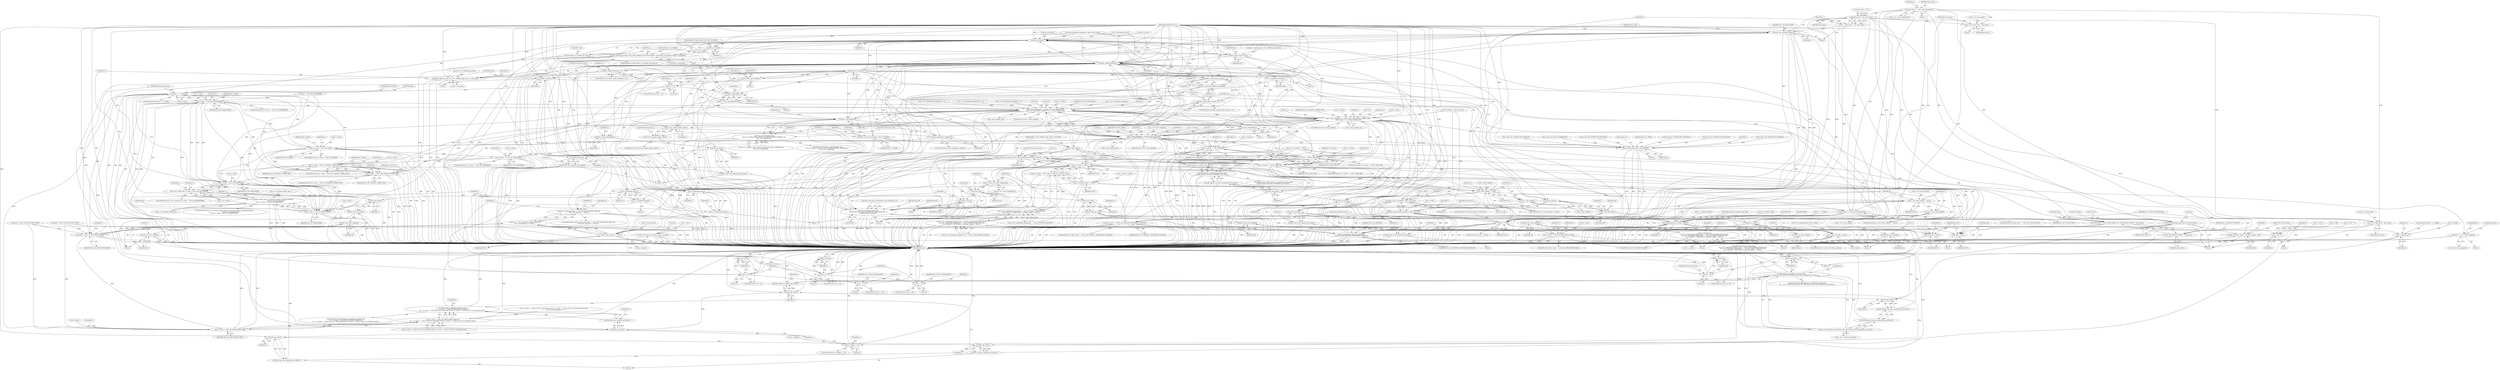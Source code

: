 digraph "1_openssl_103b171d8fc282ef435f8de9afbf7782e312961f_3@array" {
"1001037" [label="(Call,alert_descr = s->d1->alert_fragment[1])"];
"1001107" [label="(Call,(alert_level << 8) | alert_descr)"];
"1001105" [label="(Call,j = (alert_level << 8) | alert_descr)"];
"1001112" [label="(Call,cb(s, SSL_CB_READ_ALERT, j))"];
"1000321" [label="(Call,SSL_get_rbio(s))"];
"1000320" [label="(Call,BIO_dgram_is_sctp(SSL_get_rbio(s)))"];
"1000333" [label="(Call,SSL_get_rbio(s))"];
"1000332" [label="(Call,BIO_ctrl(SSL_get_rbio(s), BIO_CTRL_DGRAM_SCTP_SET_RCVINFO, sizeof(rdata->recordinfo), &rdata->recordinfo))"];
"1000344" [label="(Call,dtls1_copy_record(s, item))"];
"1000351" [label="(Call,pitem_free(item))"];
"1000355" [label="(Call,dtls1_handle_timeout(s))"];
"1000354" [label="(Call,dtls1_handle_timeout(s) > 0)"];
"1000374" [label="(Call,dtls1_get_record(s))"];
"1000372" [label="(Call,ret=dtls1_get_record(s))"];
"1000377" [label="(Call,ret <= 0)"];
"1000383" [label="(Call,dtls1_read_failed(s, ret))"];
"1000381" [label="(Call,ret = dtls1_read_failed(s, ret))"];
"1000387" [label="(Call,ret <= 0)"];
"1000390" [label="(Return,return(ret);)"];
"1000426" [label="(Call,dtls1_buffer_record(s, &(s->d1->buffered_app_data), rr->seq_num))"];
"1000471" [label="(Call,SSL_in_init(s))"];
"1000470" [label="(Call,SSL_in_init(s) && (type == SSL3_RT_APPLICATION_DATA) &&\n\t\t\t(s->enc_read_ctx == NULL))"];
"1000560" [label="(Call,SSL_get_rbio(s))"];
"1000559" [label="(Call,BIO_dgram_is_sctp(SSL_get_rbio(s)))"];
"1000558" [label="(Call,BIO_dgram_is_sctp(SSL_get_rbio(s)) &&\n\t\t\t    rr->type == SSL3_RT_APPLICATION_DATA &&\n\t\t\t    (s->state == DTLS1_SCTP_ST_SR_READ_SOCK || s->state == DTLS1_SCTP_ST_CR_READ_SOCK))"];
"1000586" [label="(Call,SSL_get_rbio(s))"];
"1000585" [label="(Call,BIO_clear_retry_flags(SSL_get_rbio(s)))"];
"1000589" [label="(Call,SSL_get_rbio(s))"];
"1000588" [label="(Call,BIO_set_retry_read(SSL_get_rbio(s)))"];
"1000594" [label="(Call,SSL_get_rbio(s))"];
"1000593" [label="(Call,BIO_dgram_is_sctp(SSL_get_rbio(s)))"];
"1000592" [label="(Call,BIO_dgram_is_sctp(SSL_get_rbio(s)) &&\n\t\t\t    s->d1->shutdown_received && !BIO_dgram_sctp_msg_waiting(SSL_get_rbio(s)))"];
"1000604" [label="(Call,SSL_get_rbio(s))"];
"1000603" [label="(Call,BIO_dgram_sctp_msg_waiting(SSL_get_rbio(s)))"];
"1000602" [label="(Call,!BIO_dgram_sctp_msg_waiting(SSL_get_rbio(s)))"];
"1000596" [label="(Call,s->d1->shutdown_received && !BIO_dgram_sctp_msg_waiting(SSL_get_rbio(s)))"];
"1001689" [label="(Call,ssl3_send_alert(s,SSL3_AL_FATAL,al))"];
"1000699" [label="(Call,dtls1_process_heartbeat(s))"];
"1000712" [label="(Call,SSL_get_rbio(s))"];
"1000711" [label="(Call,BIO_clear_retry_flags(SSL_get_rbio(s)))"];
"1000715" [label="(Call,SSL_get_rbio(s))"];
"1000714" [label="(Call,BIO_set_retry_read(SSL_get_rbio(s)))"];
"1000745" [label="(Call,SSL_get_rbio(s))"];
"1000743" [label="(Call,bio=SSL_get_rbio(s))"];
"1000752" [label="(Call,BIO_clear_retry_flags(bio))"];
"1000754" [label="(Call,BIO_set_retry_read(bio))"];
"1000906" [label="(Call,s->msg_callback(0, s->version, SSL3_RT_HANDSHAKE, \n\t\t\t\ts->d1->handshake_fragment, 4, s, s->msg_callback_arg))"];
"1000401" [label="(Call,rr->type != SSL3_RT_HANDSHAKE)"];
"1000395" [label="(Call,s->d1->listen && rr->type != SSL3_RT_HANDSHAKE)"];
"1000414" [label="(Call,s->s3->change_cipher_spec /* set when we receive ChangeCipherSpec,\n\t                               * reset by ssl3_get_finished */\n\t\t&& (rr->type != SSL3_RT_HANDSHAKE))"];
"1000420" [label="(Call,rr->type != SSL3_RT_HANDSHAKE)"];
"1000463" [label="(Call,type == rr->type)"];
"1000474" [label="(Call,type == SSL3_RT_APPLICATION_DATA)"];
"1000473" [label="(Call,(type == SSL3_RT_APPLICATION_DATA) &&\n\t\t\t(s->enc_read_ctx == NULL))"];
"1000563" [label="(Call,rr->type == SSL3_RT_APPLICATION_DATA)"];
"1000562" [label="(Call,rr->type == SSL3_RT_APPLICATION_DATA &&\n\t\t\t    (s->state == DTLS1_SCTP_ST_SR_READ_SOCK || s->state == DTLS1_SCTP_ST_CR_READ_SOCK))"];
"1000631" [label="(Call,rr->type == SSL3_RT_HANDSHAKE)"];
"1000662" [label="(Call,rr->type == SSL3_RT_ALERT)"];
"1000693" [label="(Call,rr->type == TLS1_RT_HEARTBEAT)"];
"1000722" [label="(Call,rr->type != SSL3_RT_CHANGE_CIPHER_SPEC)"];
"1000729" [label="(Call,rr->type == SSL3_RT_APPLICATION_DATA)"];
"1001295" [label="(Call,rr->type == SSL3_RT_CHANGE_CIPHER_SPEC)"];
"1001358" [label="(Call,s->msg_callback(0, s->version, SSL3_RT_CHANGE_CIPHER_SPEC, \n\t\t\t\trr->data, 1, s, s->msg_callback_arg))"];
"1000515" [label="(Call,memcpy(buf,&(rr->data[rr->off]),n))"];
"1000530" [label="(Call,rr->length-=n)"];
"1000541" [label="(Call,rr->length == 0)"];
"1000535" [label="(Call,rr->off+=n)"];
"1000614" [label="(Return,return(n);)"];
"1001057" [label="(Call,s->msg_callback(0, s->version, SSL3_RT_ALERT, \n\t\t\t\ts->d1->alert_fragment, 2, s, s->msg_callback_arg))"];
"1000676" [label="(Call,dest = s->d1->alert_fragment)"];
"1001136" [label="(Call,SSL_get_rbio(s))"];
"1001135" [label="(Call,BIO_dgram_is_sctp(SSL_get_rbio(s)))"];
"1001134" [label="(Call,BIO_dgram_is_sctp(SSL_get_rbio(s)) &&\n\t\t\t\t\tBIO_dgram_sctp_msg_waiting(SSL_get_rbio(s)))"];
"1001139" [label="(Call,SSL_get_rbio(s))"];
"1001138" [label="(Call,BIO_dgram_sctp_msg_waiting(SSL_get_rbio(s)))"];
"1001155" [label="(Call,SSL_get_rbio(s))"];
"1001154" [label="(Call,BIO_clear_retry_flags(SSL_get_rbio(s)))"];
"1001158" [label="(Call,SSL_get_rbio(s))"];
"1001157" [label="(Call,BIO_set_retry_read(SSL_get_rbio(s)))"];
"1001178" [label="(Call,*p = &(s->d1->alert_fragment[2]))"];
"1001188" [label="(Call,n2s(p, seq))"];
"1001191" [label="(Call,n2l3(p, frag_off))"];
"1001194" [label="(Call,dtls1_retransmit_message(s,\n\t\t\t\t\t\t\t\t\t\t dtls1_get_queue_priority(frag->msg_header.seq, 0),\n\t\t\t\t\t\t\t\t\t\t frag_off, &found))"];
"1001210" [label="(Call,SSL_in_init(s))"];
"1001207" [label="(Call,! found  && SSL_in_init(s))"];
"1001213" [label="(Call,ssl3_send_alert(s,SSL3_AL_WARNING,\n\t\t\t\t\t\tDTLS1_AD_MISSING_HANDSHAKE_MESSAGE))"];
"1001171" [label="(Call,alert_descr == DTLS1_AD_MISSING_HANDSHAKE_MESSAGE)"];
"1001313" [label="(Call,s->version == DTLS1_BAD_VER)"];
"1001404" [label="(Call,s->version == DTLS1_BAD_VER)"];
"1001588" [label="(Call,s->version == TLS1_VERSION)"];
"1001306" [label="(Call,dtls1_get_ccs_header(rr->data, &ccs_hdr))"];
"1001437" [label="(Call,dtls1_get_message_header(rr->data, &msg_hdr))"];
"1001397" [label="(Call,ssl3_do_change_cipher_spec(s))"];
"1001396" [label="(Call,!ssl3_do_change_cipher_spec(s))"];
"1001400" [label="(Call,dtls1_reset_seq_numbers(s, SSL3_CC_READ))"];
"1001416" [label="(Call,SSL_get_wbio(s))"];
"1001415" [label="(Call,BIO_ctrl(SSL_get_wbio(s), BIO_CTRL_DGRAM_SCTP_AUTH_CCS_RCVD, 1, NULL))"];
"1000477" [label="(Call,s->enc_read_ctx == NULL)"];
"1000623" [label="(Call,*dest = NULL)"];
"1000627" [label="(Call,*dest_len = NULL)"];
"1000844" [label="(Call,s->session != NULL)"];
"1000843" [label="(Call,(s->session != NULL) && (s->session->cipher != NULL))"];
"1000833" [label="(Call,(s->d1->handshake_fragment[0] == SSL3_MT_HELLO_REQUEST) &&\n\t\t(s->session != NULL) && (s->session->cipher != NULL))"];
"1000825" [label="(Call,(s->d1->handshake_fragment_len >= DTLS1_HM_HEADER_LENGTH) &&\n\t\t(s->d1->handshake_fragment[0] == SSL3_MT_HELLO_REQUEST) &&\n\t\t(s->session != NULL) && (s->session->cipher != NULL))"];
"1000820" [label="(Call,(!s->server) &&\n\t\t(s->d1->handshake_fragment_len >= DTLS1_HM_HEADER_LENGTH) &&\n\t\t(s->d1->handshake_fragment[0] == SSL3_MT_HELLO_REQUEST) &&\n\t\t(s->session != NULL) && (s->session->cipher != NULL))"];
"1000849" [label="(Call,s->session->cipher != NULL)"];
"1001074" [label="(Call,s->info_callback != NULL)"];
"1001079" [label="(Call,cb=s->info_callback)"];
"1001101" [label="(Call,cb != NULL)"];
"1001086" [label="(Call,s->ctx->info_callback != NULL)"];
"1001093" [label="(Call,cb=s->ctx->info_callback)"];
"1001256" [label="(Call,SSL_CTX_remove_session(s->ctx,s->session))"];
"1000924" [label="(Call,SSL_is_init_finished(s))"];
"1000923" [label="(Call,SSL_is_init_finished(s) &&\n\t\t\t!(s->s3->flags & SSL3_FLAGS_NO_RENEGOTIATE_CIPHERS) &&\n\t\t\t!s->s3->renegotiate)"];
"1000953" [label="(Call,ssl3_renegotiate(s))"];
"1000956" [label="(Call,ssl3_renegotiate_check(s))"];
"1000961" [label="(Call,s->handshake_func(s))"];
"1000959" [label="(Call,i=s->handshake_func(s))"];
"1000964" [label="(Call,i < 0)"];
"1000967" [label="(Return,return(i);)"];
"1000970" [label="(Call,i == 0)"];
"1001007" [label="(Call,SSL_get_rbio(s))"];
"1001005" [label="(Call,bio=SSL_get_rbio(s))"];
"1001009" [label="(Call,BIO_clear_retry_flags(bio))"];
"1001011" [label="(Call,BIO_set_retry_read(bio))"];
"1001469" [label="(Call,dtls1_check_timeout_num(s))"];
"1001468" [label="(Call,dtls1_check_timeout_num(s) < 0)"];
"1001475" [label="(Call,dtls1_retransmit_buffered_messages(s))"];
"1001525" [label="(Call,s->handshake_func(s))"];
"1001523" [label="(Call,i=s->handshake_func(s))"];
"1001528" [label="(Call,i < 0)"];
"1001531" [label="(Return,return(i);)"];
"1001534" [label="(Call,i == 0)"];
"1001571" [label="(Call,SSL_get_rbio(s))"];
"1001569" [label="(Call,bio=SSL_get_rbio(s))"];
"1001573" [label="(Call,BIO_clear_retry_flags(bio))"];
"1001575" [label="(Call,BIO_set_retry_read(bio))"];
"1001121" [label="(Call,s->s3->warn_alert = alert_descr)"];
"1001129" [label="(Call,alert_descr == SSL_AD_CLOSE_NOTIFY)"];
"1001229" [label="(Call,s->s3->fatal_alert = alert_descr)"];
"1001236" [label="(Call,SSLerr(SSL_F_DTLS1_READ_BYTES, SSL_AD_REASON_OFFSET + alert_descr))"];
"1001238" [label="(Call,SSL_AD_REASON_OFFSET + alert_descr)"];
"1001241" [label="(Call,BIO_snprintf(tmp,sizeof tmp,\"%d\",alert_descr))"];
"1001247" [label="(Call,ERR_add_error_data(2,\"SSL alert number \",tmp))"];
"1001469" [label="(Call,dtls1_check_timeout_num(s))"];
"1000694" [label="(Call,rr->type)"];
"1000586" [label="(Call,SSL_get_rbio(s))"];
"1000941" [label="(Block,)"];
"1000597" [label="(Call,s->d1->shutdown_received)"];
"1001524" [label="(Identifier,i)"];
"1000630" [label="(ControlStructure,if (rr->type == SSL3_RT_HANDSHAKE))"];
"1000333" [label="(Call,SSL_get_rbio(s))"];
"1000975" [label="(Identifier,SSL_F_DTLS1_READ_BYTES)"];
"1000984" [label="(Identifier,s)"];
"1000911" [label="(Identifier,SSL3_RT_HANDSHAKE)"];
"1000678" [label="(Call,s->d1->alert_fragment)"];
"1001396" [label="(Call,!ssl3_do_change_cipher_spec(s))"];
"1001075" [label="(Call,s->info_callback)"];
"1001192" [label="(Identifier,p)"];
"1001257" [label="(Call,s->ctx)"];
"1001129" [label="(Call,alert_descr == SSL_AD_CLOSE_NOTIFY)"];
"1000677" [label="(Identifier,dest)"];
"1000723" [label="(Call,rr->type)"];
"1000231" [label="(Call,SSL_in_init(s))"];
"1001189" [label="(Identifier,p)"];
"1000843" [label="(Call,(s->session != NULL) && (s->session->cipher != NULL))"];
"1000635" [label="(Identifier,SSL3_RT_HANDSHAKE)"];
"1000912" [label="(Call,s->d1->handshake_fragment)"];
"1000388" [label="(Identifier,ret)"];
"1001037" [label="(Call,alert_descr = s->d1->alert_fragment[1])"];
"1001195" [label="(Identifier,s)"];
"1000322" [label="(Identifier,s)"];
"1001006" [label="(Identifier,bio)"];
"1000534" [label="(Identifier,n)"];
"1001081" [label="(Call,s->info_callback)"];
"1000925" [label="(Identifier,s)"];
"1001249" [label="(Literal,\"SSL alert number \")"];
"1001107" [label="(Call,(alert_level << 8) | alert_descr)"];
"1000768" [label="(Identifier,dest_maxlen)"];
"1001529" [label="(Identifier,i)"];
"1001236" [label="(Call,SSLerr(SSL_F_DTLS1_READ_BYTES, SSL_AD_REASON_OFFSET + alert_descr))"];
"1000398" [label="(Identifier,s)"];
"1001267" [label="(Call,al=SSL_AD_ILLEGAL_PARAMETER)"];
"1000515" [label="(Call,memcpy(buf,&(rr->data[rr->off]),n))"];
"1001306" [label="(Call,dtls1_get_ccs_header(rr->data, &ccs_hdr))"];
"1001016" [label="(ControlStructure,goto start;)"];
"1000568" [label="(Call,s->state == DTLS1_SCTP_ST_SR_READ_SOCK || s->state == DTLS1_SCTP_ST_CR_READ_SOCK)"];
"1000754" [label="(Call,BIO_set_retry_read(bio))"];
"1000382" [label="(Identifier,ret)"];
"1001296" [label="(Call,rr->type)"];
"1000963" [label="(ControlStructure,if (i < 0))"];
"1000428" [label="(Call,&(s->d1->buffered_app_data))"];
"1001589" [label="(Call,s->version)"];
"1001317" [label="(Identifier,DTLS1_BAD_VER)"];
"1000465" [label="(Call,rr->type)"];
"1001095" [label="(Call,s->ctx->info_callback)"];
"1001130" [label="(Identifier,alert_descr)"];
"1001329" [label="(Call,rr->off != 0)"];
"1001229" [label="(Call,s->s3->fatal_alert = alert_descr)"];
"1001300" [label="(Block,)"];
"1000353" [label="(ControlStructure,if (dtls1_handle_timeout(s) > 0))"];
"1001101" [label="(Call,cb != NULL)"];
"1000918" [label="(Identifier,s)"];
"1001196" [label="(Call,dtls1_get_queue_priority(frag->msg_header.seq, 0))"];
"1000468" [label="(Block,)"];
"1001421" [label="(ControlStructure,goto start;)"];
"1000860" [label="(Identifier,s)"];
"1001242" [label="(Identifier,tmp)"];
"1000616" [label="(Block,)"];
"1000363" [label="(Identifier,rr)"];
"1001059" [label="(Call,s->version)"];
"1001571" [label="(Call,SSL_get_rbio(s))"];
"1001569" [label="(Call,bio=SSL_get_rbio(s))"];
"1001588" [label="(Call,s->version == TLS1_VERSION)"];
"1000852" [label="(Identifier,s)"];
"1000380" [label="(Block,)"];
"1000237" [label="(Call,(s->state == DTLS1_SCTP_ST_SR_READ_SOCK || s->state == DTLS1_SCTP_ST_CR_READ_SOCK) &&\n\t     s->s3->in_read_app_data != 2)"];
"1001579" [label="(Literal,1)"];
"1001689" [label="(Call,ssl3_send_alert(s,SSL3_AL_FATAL,al))"];
"1000373" [label="(Identifier,ret)"];
"1000560" [label="(Call,SSL_get_rbio(s))"];
"1000417" [label="(Identifier,s)"];
"1000344" [label="(Call,dtls1_copy_record(s, item))"];
"1001437" [label="(Call,dtls1_get_message_header(rr->data, &msg_hdr))"];
"1000492" [label="(Identifier,len)"];
"1001154" [label="(Call,BIO_clear_retry_flags(SSL_get_rbio(s)))"];
"1000848" [label="(Identifier,NULL)"];
"1001235" [label="(Identifier,alert_descr)"];
"1000377" [label="(Call,ret <= 0)"];
"1001188" [label="(Call,n2s(p, seq))"];
"1000733" [label="(Identifier,SSL3_RT_APPLICATION_DATA)"];
"1001404" [label="(Call,s->version == DTLS1_BAD_VER)"];
"1000624" [label="(Identifier,dest)"];
"1001074" [label="(Call,s->info_callback != NULL)"];
"1000596" [label="(Call,s->d1->shutdown_received && !BIO_dgram_sctp_msg_waiting(SSL_get_rbio(s)))"];
"1000821" [label="(Call,!s->server)"];
"1000603" [label="(Call,BIO_dgram_sctp_msg_waiting(SSL_get_rbio(s)))"];
"1000676" [label="(Call,dest = s->d1->alert_fragment)"];
"1001319" [label="(Identifier,ccs_hdr_len)"];
"1001145" [label="(Identifier,s)"];
"1001039" [label="(Call,s->d1->alert_fragment[1])"];
"1000321" [label="(Call,SSL_get_rbio(s))"];
"1000945" [label="(Identifier,s)"];
"1000516" [label="(Identifier,buf)"];
"1001007" [label="(Call,SSL_get_rbio(s))"];
"1001692" [label="(Identifier,al)"];
"1000479" [label="(Identifier,s)"];
"1000462" [label="(ControlStructure,if (type == rr->type))"];
"1000356" [label="(Identifier,s)"];
"1001005" [label="(Call,bio=SSL_get_rbio(s))"];
"1001239" [label="(Identifier,SSL_AD_REASON_OFFSET)"];
"1000565" [label="(Identifier,rr)"];
"1001364" [label="(Call,rr->data)"];
"1000542" [label="(Call,rr->length)"];
"1001359" [label="(Literal,0)"];
"1001053" [label="(ControlStructure,if (s->msg_callback))"];
"1000844" [label="(Call,s->session != NULL)"];
"1001128" [label="(ControlStructure,if (alert_descr == SSL_AD_CLOSE_NOTIFY))"];
"1000383" [label="(Call,dtls1_read_failed(s, ret))"];
"1000415" [label="(Call,s->s3->change_cipher_spec)"];
"1000421" [label="(Call,rr->type)"];
"1001466" [label="(Block,)"];
"1001408" [label="(Identifier,DTLS1_BAD_VER)"];
"1001416" [label="(Call,SSL_get_wbio(s))"];
"1000716" [label="(Identifier,s)"];
"1001058" [label="(Literal,0)"];
"1000334" [label="(Identifier,s)"];
"1000923" [label="(Call,SSL_is_init_finished(s) &&\n\t\t\t!(s->s3->flags & SSL3_FLAGS_NO_RENEGOTIATE_CIPHERS) &&\n\t\t\t!s->s3->renegotiate)"];
"1000389" [label="(Literal,0)"];
"1001312" [label="(ControlStructure,if (s->version == DTLS1_BAD_VER))"];
"1000744" [label="(Identifier,bio)"];
"1001294" [label="(ControlStructure,if (rr->type == SSL3_RT_CHANGE_CIPHER_SPEC))"];
"1001264" [label="(Literal,0)"];
"1001467" [label="(ControlStructure,if (dtls1_check_timeout_num(s) < 0))"];
"1000615" [label="(Identifier,n)"];
"1000358" [label="(ControlStructure,goto start;)"];
"1001203" [label="(Identifier,frag_off)"];
"1001178" [label="(Call,*p = &(s->d1->alert_fragment[2]))"];
"1000970" [label="(Call,i == 0)"];
"1000734" [label="(Block,)"];
"1001533" [label="(ControlStructure,if (i == 0))"];
"1000346" [label="(Identifier,item)"];
"1000588" [label="(Call,BIO_set_retry_read(SSL_get_rbio(s)))"];
"1001310" [label="(Call,&ccs_hdr)"];
"1001435" [label="(Block,)"];
"1000378" [label="(Identifier,ret)"];
"1000755" [label="(Identifier,bio)"];
"1001068" [label="(Literal,2)"];
"1001479" [label="(Identifier,rr)"];
"1000931" [label="(Identifier,s)"];
"1001420" [label="(Identifier,NULL)"];
"1001574" [label="(Identifier,bio)"];
"1001049" [label="(Identifier,s)"];
"1000697" [label="(Identifier,TLS1_RT_HEARTBEAT)"];
"1000820" [label="(Call,(!s->server) &&\n\t\t(s->d1->handshake_fragment_len >= DTLS1_HM_HEADER_LENGTH) &&\n\t\t(s->d1->handshake_fragment[0] == SSL3_MT_HELLO_REQUEST) &&\n\t\t(s->session != NULL) && (s->session->cipher != NULL))"];
"1000483" [label="(Call,al=SSL_AD_UNEXPECTED_MESSAGE)"];
"1000664" [label="(Identifier,rr)"];
"1000667" [label="(Block,)"];
"1000955" [label="(ControlStructure,if (ssl3_renegotiate_check(s)))"];
"1001415" [label="(Call,BIO_ctrl(SSL_get_wbio(s), BIO_CTRL_DGRAM_SCTP_AUTH_CCS_RCVD, 1, NULL))"];
"1001115" [label="(Identifier,j)"];
"1000614" [label="(Return,return(n);)"];
"1000855" [label="(Identifier,NULL)"];
"1001531" [label="(Return,return(i);)"];
"1000663" [label="(Call,rr->type)"];
"1001010" [label="(Identifier,bio)"];
"1001092" [label="(Identifier,NULL)"];
"1000699" [label="(Call,dtls1_process_heartbeat(s))"];
"1000721" [label="(ControlStructure,if (rr->type != SSL3_RT_CHANGE_CIPHER_SPEC))"];
"1001299" [label="(Identifier,SSL3_RT_CHANGE_CIPHER_SPEC)"];
"1000713" [label="(Identifier,s)"];
"1001137" [label="(Identifier,s)"];
"1000381" [label="(Call,ret = dtls1_read_failed(s, ret))"];
"1001363" [label="(Identifier,SSL3_RT_CHANGE_CIPHER_SPEC)"];
"1001191" [label="(Call,n2l3(p, frag_off))"];
"1000235" [label="(Call,SSL_get_rbio(s))"];
"1000477" [label="(Call,s->enc_read_ctx == NULL)"];
"1000345" [label="(Identifier,s)"];
"1001216" [label="(Identifier,DTLS1_AD_MISSING_HANDSHAKE_MESSAGE)"];
"1001038" [label="(Identifier,alert_descr)"];
"1001530" [label="(Literal,0)"];
"1001525" [label="(Call,s->handshake_func(s))"];
"1000589" [label="(Call,SSL_get_rbio(s))"];
"1001207" [label="(Call,! found  && SSL_in_init(s))"];
"1000226" [label="(Call,!s->in_handshake && SSL_in_init(s))"];
"1000352" [label="(Identifier,item)"];
"1001528" [label="(Call,i < 0)"];
"1000528" [label="(Identifier,peek)"];
"1000354" [label="(Call,dtls1_handle_timeout(s) > 0)"];
"1000703" [label="(Identifier,rr)"];
"1001108" [label="(Call,alert_level << 8)"];
"1000549" [label="(Identifier,s)"];
"1001256" [label="(Call,SSL_CTX_remove_session(s->ctx,s->session))"];
"1000715" [label="(Call,SSL_get_rbio(s))"];
"1001165" [label="(Identifier,s)"];
"1001135" [label="(Call,BIO_dgram_is_sctp(SSL_get_rbio(s)))"];
"1000385" [label="(Identifier,ret)"];
"1001157" [label="(Call,BIO_set_retry_read(SSL_get_rbio(s)))"];
"1000834" [label="(Call,s->d1->handshake_fragment[0] == SSL3_MT_HELLO_REQUEST)"];
"1000684" [label="(Identifier,dest_len)"];
"1000826" [label="(Call,s->d1->handshake_fragment_len >= DTLS1_HM_HEADER_LENGTH)"];
"1000962" [label="(Identifier,s)"];
"1000669" [label="(Identifier,dest_maxlen)"];
"1000473" [label="(Call,(type == SSL3_RT_APPLICATION_DATA) &&\n\t\t\t(s->enc_read_ctx == NULL))"];
"1001427" [label="(Identifier,s)"];
"1001693" [label="(JumpTarget,err:)"];
"1000885" [label="(Call,s->d1->handshake_fragment[3] != 0)"];
"1001139" [label="(Call,SSL_get_rbio(s))"];
"1001403" [label="(ControlStructure,if (s->version == DTLS1_BAD_VER))"];
"1001691" [label="(Identifier,SSL3_AL_FATAL)"];
"1000968" [label="(Identifier,i)"];
"1000320" [label="(Call,BIO_dgram_is_sctp(SSL_get_rbio(s)))"];
"1001114" [label="(Identifier,SSL_CB_READ_ALERT)"];
"1000162" [label="(Block,)"];
"1001398" [label="(Identifier,s)"];
"1001156" [label="(Identifier,s)"];
"1001395" [label="(ControlStructure,if (!ssl3_do_change_cipher_spec(s)))"];
"1000964" [label="(Call,i < 0)"];
"1000446" [label="(Identifier,s)"];
"1001697" [label="(MethodReturn,int)"];
"1001304" [label="(Identifier,ccs_hdr_len)"];
"1000539" [label="(Identifier,n)"];
"1000638" [label="(Identifier,dest_maxlen)"];
"1001213" [label="(Call,ssl3_send_alert(s,SSL3_AL_WARNING,\n\t\t\t\t\t\tDTLS1_AD_MISSING_HANDSHAKE_MESSAGE))"];
"1000746" [label="(Identifier,s)"];
"1001399" [label="(ControlStructure,goto err;)"];
"1000628" [label="(Identifier,dest_len)"];
"1000393" [label="(ControlStructure,goto start;)"];
"1001575" [label="(Call,BIO_set_retry_read(bio))"];
"1001193" [label="(Identifier,frag_off)"];
"1001089" [label="(Identifier,s)"];
"1000557" [label="(ControlStructure,if (BIO_dgram_is_sctp(SSL_get_rbio(s)) &&\n\t\t\t    rr->type == SSL3_RT_APPLICATION_DATA &&\n\t\t\t    (s->state == DTLS1_SCTP_ST_SR_READ_SOCK || s->state == DTLS1_SCTP_ST_CR_READ_SOCK)))"];
"1000711" [label="(Call,BIO_clear_retry_flags(SSL_get_rbio(s)))"];
"1001313" [label="(Call,s->version == DTLS1_BAD_VER)"];
"1000543" [label="(Identifier,rr)"];
"1000724" [label="(Identifier,rr)"];
"1001112" [label="(Call,cb(s, SSL_CB_READ_ALERT, j))"];
"1001138" [label="(Call,BIO_dgram_sctp_msg_waiting(SSL_get_rbio(s)))"];
"1001237" [label="(Identifier,SSL_F_DTLS1_READ_BYTES)"];
"1000349" [label="(Identifier,item)"];
"1000203" [label="(Call,type != SSL3_RT_APPLICATION_DATA)"];
"1000845" [label="(Call,s->session)"];
"1001100" [label="(ControlStructure,if (cb != NULL))"];
"1001159" [label="(Identifier,s)"];
"1000157" [label="(MethodParameterIn,SSL *s)"];
"1000413" [label="(ControlStructure,if (s->s3->change_cipher_spec /* set when we receive ChangeCipherSpec,\n\t                               * reset by ssl3_get_finished */\n\t\t&& (rr->type != SSL3_RT_HANDSHAKE)))"];
"1000541" [label="(Call,rr->length == 0)"];
"1001118" [label="(Identifier,alert_level)"];
"1001104" [label="(Block,)"];
"1000587" [label="(Identifier,s)"];
"1000198" [label="(Call,type != SSL3_RT_HANDSHAKE)"];
"1001470" [label="(Identifier,s)"];
"1001062" [label="(Identifier,SSL3_RT_ALERT)"];
"1001209" [label="(Identifier,found)"];
"1001315" [label="(Identifier,s)"];
"1001069" [label="(Identifier,s)"];
"1000954" [label="(Identifier,s)"];
"1001360" [label="(Call,s->version)"];
"1000530" [label="(Call,rr->length-=n)"];
"1001400" [label="(Call,dtls1_reset_seq_numbers(s, SSL3_CC_READ))"];
"1000481" [label="(Identifier,NULL)"];
"1000585" [label="(Call,BIO_clear_retry_flags(SSL_get_rbio(s)))"];
"1000631" [label="(Call,rr->type == SSL3_RT_HANDSHAKE)"];
"1000965" [label="(Identifier,i)"];
"1000609" [label="(Identifier,s)"];
"1001204" [label="(Call,&found)"];
"1001085" [label="(ControlStructure,if (s->ctx->info_callback != NULL))"];
"1001592" [label="(Identifier,TLS1_VERSION)"];
"1000402" [label="(Call,rr->type)"];
"1000749" [label="(Identifier,s)"];
"1000972" [label="(Literal,0)"];
"1000739" [label="(Identifier,s)"];
"1000427" [label="(Identifier,s)"];
"1001476" [label="(Identifier,s)"];
"1000371" [label="(Block,)"];
"1000469" [label="(ControlStructure,if (SSL_in_init(s) && (type == SSL3_RT_APPLICATION_DATA) &&\n\t\t\t(s->enc_read_ctx == NULL)))"];
"1001248" [label="(Literal,2)"];
"1001190" [label="(Identifier,seq)"];
"1001402" [label="(Identifier,SSL3_CC_READ)"];
"1000497" [label="(Call,(unsigned int)len > rr->length)"];
"1001078" [label="(Identifier,NULL)"];
"1000743" [label="(Call,bio=SSL_get_rbio(s))"];
"1000332" [label="(Call,BIO_ctrl(SSL_get_rbio(s), BIO_CTRL_DGRAM_SCTP_SET_RCVINFO, sizeof(rdata->recordinfo), &rdata->recordinfo))"];
"1000906" [label="(Call,s->msg_callback(0, s->version, SSL3_RT_HANDSHAKE, \n\t\t\t\ts->d1->handshake_fragment, 4, s, s->msg_callback_arg))"];
"1001536" [label="(Literal,0)"];
"1001087" [label="(Call,s->ctx->info_callback)"];
"1001576" [label="(Identifier,bio)"];
"1000195" [label="(Call,type != SSL3_RT_APPLICATION_DATA)"];
"1000590" [label="(Identifier,s)"];
"1000306" [label="(Call,item = pqueue_pop(s->d1->buffered_app_data.q))"];
"1000604" [label="(Call,SSL_get_rbio(s))"];
"1001079" [label="(Call,cb=s->info_callback)"];
"1000957" [label="(Identifier,s)"];
"1000902" [label="(ControlStructure,if (s->msg_callback))"];
"1000661" [label="(ControlStructure,if (rr->type == SSL3_RT_ALERT))"];
"1001535" [label="(Identifier,i)"];
"1000731" [label="(Identifier,rr)"];
"1000760" [label="(Identifier,al)"];
"1001441" [label="(Call,&msg_hdr)"];
"1001238" [label="(Call,SSL_AD_REASON_OFFSET + alert_descr)"];
"1000559" [label="(Call,BIO_dgram_is_sctp(SSL_get_rbio(s)))"];
"1001369" [label="(Call,s->msg_callback_arg)"];
"1000545" [label="(Literal,0)"];
"1000387" [label="(Call,ret <= 0)"];
"1001162" [label="(Literal,1)"];
"1000960" [label="(Identifier,i)"];
"1001215" [label="(Identifier,SSL3_AL_WARNING)"];
"1000662" [label="(Call,rr->type == SSL3_RT_ALERT)"];
"1000969" [label="(ControlStructure,if (i == 0))"];
"1000807" [label="(Call,rr->off++)"];
"1000471" [label="(Call,SSL_in_init(s))"];
"1000961" [label="(Call,s->handshake_func(s))"];
"1001246" [label="(Identifier,alert_descr)"];
"1001274" [label="(ControlStructure,goto start;)"];
"1001368" [label="(Identifier,s)"];
"1001171" [label="(Call,alert_descr == DTLS1_AD_MISSING_HANDSHAKE_MESSAGE)"];
"1000318" [label="(Block,)"];
"1001412" [label="(Identifier,s)"];
"1000351" [label="(Call,pitem_free(item))"];
"1001600" [label="(Call,al=SSL_AD_UNEXPECTED_MESSAGE)"];
"1000476" [label="(Identifier,SSL3_RT_APPLICATION_DATA)"];
"1001307" [label="(Call,rr->data)"];
"1001405" [label="(Call,s->version)"];
"1001358" [label="(Call,s->msg_callback(0, s->version, SSL3_RT_CHANGE_CIPHER_SPEC, \n\t\t\t\trr->data, 1, s, s->msg_callback_arg))"];
"1001446" [label="(Identifier,rr)"];
"1001314" [label="(Call,s->version)"];
"1000594" [label="(Call,SSL_get_rbio(s))"];
"1000158" [label="(MethodParameterIn,int type)"];
"1000426" [label="(Call,dtls1_buffer_record(s, &(s->d1->buffered_app_data), rr->seq_num))"];
"1001208" [label="(Call,! found)"];
"1000953" [label="(Call,ssl3_renegotiate(s))"];
"1000719" [label="(Literal,1)"];
"1001438" [label="(Call,rr->data)"];
"1001141" [label="(Block,)"];
"1000591" [label="(ControlStructure,if (BIO_dgram_is_sctp(SSL_get_rbio(s)) &&\n\t\t\t    s->d1->shutdown_received && !BIO_dgram_sctp_msg_waiting(SSL_get_rbio(s))))"];
"1000876" [label="(Call,s->d1->handshake_fragment[2] != 0)"];
"1000692" [label="(ControlStructure,if (rr->type == TLS1_RT_HEARTBEAT))"];
"1001111" [label="(Identifier,alert_descr)"];
"1001610" [label="(Call,al=SSL_AD_UNEXPECTED_MESSAGE)"];
"1000379" [label="(Literal,0)"];
"1000605" [label="(Identifier,s)"];
"1001133" [label="(ControlStructure,if (BIO_dgram_is_sctp(SSL_get_rbio(s)) &&\n\t\t\t\t\tBIO_dgram_sctp_msg_waiting(SSL_get_rbio(s))))"];
"1001418" [label="(Identifier,BIO_CTRL_DGRAM_SCTP_AUTH_CCS_RCVD)"];
"1000420" [label="(Call,rr->type != SSL3_RT_HANDSHAKE)"];
"1000504" [label="(Call,n = rr->length)"];
"1001127" [label="(Identifier,alert_descr)"];
"1001106" [label="(Identifier,j)"];
"1000326" [label="(Identifier,rdata)"];
"1001009" [label="(Call,BIO_clear_retry_flags(bio))"];
"1001194" [label="(Call,dtls1_retransmit_message(s,\n\t\t\t\t\t\t\t\t\t\t dtls1_get_queue_priority(frag->msg_header.seq, 0),\n\t\t\t\t\t\t\t\t\t\t frag_off, &found))"];
"1000540" [label="(ControlStructure,if (rr->length == 0))"];
"1000414" [label="(Call,s->s3->change_cipher_spec /* set when we receive ChangeCipherSpec,\n\t                               * reset by ssl3_get_finished */\n\t\t&& (rr->type != SSL3_RT_HANDSHAKE))"];
"1000525" [label="(Identifier,n)"];
"1001230" [label="(Call,s->s3->fatal_alert)"];
"1001121" [label="(Call,s->s3->warn_alert = alert_descr)"];
"1000384" [label="(Identifier,s)"];
"1000470" [label="(Call,SSL_in_init(s) && (type == SSL3_RT_APPLICATION_DATA) &&\n\t\t\t(s->enc_read_ctx == NULL))"];
"1001180" [label="(Call,&(s->d1->alert_fragment[2]))"];
"1001587" [label="(ControlStructure,if (s->version == TLS1_VERSION))"];
"1000956" [label="(Call,ssl3_renegotiate_check(s))"];
"1000475" [label="(Identifier,type)"];
"1001222" [label="(Block,)"];
"1001120" [label="(Block,)"];
"1001260" [label="(Call,s->session)"];
"1000319" [label="(ControlStructure,if (BIO_dgram_is_sctp(SSL_get_rbio(s))))"];
"1000592" [label="(Call,BIO_dgram_is_sctp(SSL_get_rbio(s)) &&\n\t\t\t    s->d1->shutdown_received && !BIO_dgram_sctp_msg_waiting(SSL_get_rbio(s)))"];
"1001527" [label="(ControlStructure,if (i < 0))"];
"1000396" [label="(Call,s->d1->listen)"];
"1000561" [label="(Identifier,s)"];
"1001155" [label="(Call,SSL_get_rbio(s))"];
"1001325" [label="(Identifier,rr)"];
"1000745" [label="(Call,SSL_get_rbio(s))"];
"1001021" [label="(Identifier,s)"];
"1001102" [label="(Identifier,cb)"];
"1000386" [label="(ControlStructure,if (ret <= 0))"];
"1000866" [label="(Call,s->d1->handshake_fragment[1] != 0)"];
"1001354" [label="(ControlStructure,if (s->msg_callback))"];
"1001572" [label="(Identifier,s)"];
"1000170" [label="(Call,(*cb)(const SSL *ssl,int type2,int val)=NULL)"];
"1001690" [label="(Identifier,s)"];
"1001073" [label="(ControlStructure,if (s->info_callback != NULL))"];
"1000478" [label="(Call,s->enc_read_ctx)"];
"1000510" [label="(Call,n = (unsigned int)len)"];
"1001206" [label="(ControlStructure,if ( ! found  && SSL_in_init(s)))"];
"1001025" [label="(Block,)"];
"1000531" [label="(Call,rr->length)"];
"1001173" [label="(Identifier,DTLS1_AD_MISSING_HANDSHAKE_MESSAGE)"];
"1001094" [label="(Identifier,cb)"];
"1000712" [label="(Call,SSL_get_rbio(s))"];
"1000395" [label="(Call,s->d1->listen && rr->type != SSL3_RT_HANDSHAKE)"];
"1001174" [label="(Block,)"];
"1000602" [label="(Call,!BIO_dgram_sctp_msg_waiting(SSL_get_rbio(s)))"];
"1000593" [label="(Call,BIO_dgram_is_sctp(SSL_get_rbio(s)))"];
"1000564" [label="(Call,rr->type)"];
"1001419" [label="(Literal,1)"];
"1000819" [label="(ControlStructure,if ((!s->server) &&\n\t\t(s->d1->handshake_fragment_len >= DTLS1_HM_HEADER_LENGTH) &&\n\t\t(s->d1->handshake_fragment[0] == SSL3_MT_HELLO_REQUEST) &&\n\t\t(s->session != NULL) && (s->session->cipher != NULL)))"];
"1000971" [label="(Identifier,i)"];
"1000632" [label="(Call,rr->type)"];
"1001417" [label="(Identifier,s)"];
"1000375" [label="(Identifier,s)"];
"1001103" [label="(Identifier,NULL)"];
"1001367" [label="(Literal,1)"];
"1001086" [label="(Call,s->ctx->info_callback != NULL)"];
"1000752" [label="(Call,BIO_clear_retry_flags(bio))"];
"1001070" [label="(Call,s->msg_callback_arg)"];
"1000336" [label="(Call,sizeof(rdata->recordinfo))"];
"1000484" [label="(Identifier,al)"];
"1001212" [label="(Block,)"];
"1000216" [label="(Call,have_handshake_fragment(s, type, buf, len, peek))"];
"1001523" [label="(Call,i=s->handshake_func(s))"];
"1001179" [label="(Identifier,p)"];
"1000729" [label="(Call,rr->type == SSL3_RT_APPLICATION_DATA)"];
"1001548" [label="(Identifier,s)"];
"1001241" [label="(Call,BIO_snprintf(tmp,sizeof tmp,\"%d\",alert_descr))"];
"1000758" [label="(Literal,1)"];
"1000390" [label="(Return,return(ret);)"];
"1000174" [label="(Call,s->s3->rbuf.buf == NULL)"];
"1000907" [label="(Literal,0)"];
"1000582" [label="(Identifier,s)"];
"1000627" [label="(Call,*dest_len = NULL)"];
"1001011" [label="(Call,BIO_set_retry_read(bio))"];
"1000700" [label="(Identifier,s)"];
"1000966" [label="(Literal,0)"];
"1001012" [label="(Identifier,bio)"];
"1001136" [label="(Call,SSL_get_rbio(s))"];
"1001105" [label="(Call,j = (alert_level << 8) | alert_descr)"];
"1001057" [label="(Call,s->msg_callback(0, s->version, SSL3_RT_ALERT, \n\t\t\t\ts->d1->alert_fragment, 2, s, s->msg_callback_arg))"];
"1000567" [label="(Identifier,SSL3_RT_APPLICATION_DATA)"];
"1001376" [label="(Identifier,s)"];
"1000623" [label="(Call,*dest = NULL)"];
"1000357" [label="(Literal,0)"];
"1001253" [label="(Identifier,s)"];
"1000633" [label="(Identifier,rr)"];
"1000529" [label="(Block,)"];
"1001471" [label="(Literal,0)"];
"1001247" [label="(Call,ERR_add_error_data(2,\"SSL alert number \",tmp))"];
"1001534" [label="(Call,i == 0)"];
"1000374" [label="(Call,dtls1_get_record(s))"];
"1001562" [label="(Block,)"];
"1001015" [label="(Literal,1)"];
"1001295" [label="(Call,rr->type == SSL3_RT_CHANGE_CIPHER_SPEC)"];
"1000394" [label="(ControlStructure,if (s->d1->listen && rr->type != SSL3_RT_HANDSHAKE))"];
"1001210" [label="(Call,SSL_in_init(s))"];
"1000401" [label="(Call,rr->type != SSL3_RT_HANDSHAKE)"];
"1001401" [label="(Identifier,s)"];
"1000728" [label="(ControlStructure,if (rr->type == SSL3_RT_APPLICATION_DATA))"];
"1000536" [label="(Call,rr->off)"];
"1001573" [label="(Call,BIO_clear_retry_flags(bio))"];
"1001131" [label="(Identifier,SSL_AD_CLOSE_NOTIFY)"];
"1000571" [label="(Identifier,s)"];
"1001008" [label="(Identifier,s)"];
"1000376" [label="(ControlStructure,if (ret <= 0))"];
"1001243" [label="(Call,sizeof tmp)"];
"1000472" [label="(Identifier,s)"];
"1000259" [label="(Call,s->handshake_func(s))"];
"1001474" [label="(Literal,1)"];
"1001526" [label="(Identifier,s)"];
"1000850" [label="(Call,s->session->cipher)"];
"1000714" [label="(Call,BIO_set_retry_read(SSL_get_rbio(s)))"];
"1000726" [label="(Identifier,SSL3_RT_CHANGE_CIPHER_SPEC)"];
"1000439" [label="(Identifier,rr)"];
"1000464" [label="(Identifier,type)"];
"1000335" [label="(Identifier,BIO_CTRL_DGRAM_SCTP_SET_RCVINFO)"];
"1001214" [label="(Identifier,s)"];
"1001240" [label="(Identifier,alert_descr)"];
"1000698" [label="(Block,)"];
"1000463" [label="(Call,type == rr->type)"];
"1000323" [label="(Block,)"];
"1001211" [label="(Identifier,s)"];
"1000599" [label="(Identifier,s)"];
"1000537" [label="(Identifier,rr)"];
"1000967" [label="(Return,return(i);)"];
"1000159" [label="(MethodParameterIn,unsigned char *buf)"];
"1000558" [label="(Call,BIO_dgram_is_sctp(SSL_get_rbio(s)) &&\n\t\t\t    rr->type == SSL3_RT_APPLICATION_DATA &&\n\t\t\t    (s->state == DTLS1_SCTP_ST_SR_READ_SOCK || s->state == DTLS1_SCTP_ST_CR_READ_SOCK))"];
"1001063" [label="(Call,s->d1->alert_fragment)"];
"1001539" [label="(Identifier,SSL_F_DTLS1_READ_BYTES)"];
"1000759" [label="(Call,al=SSL_AD_UNEXPECTED_MESSAGE)"];
"1000629" [label="(Identifier,NULL)"];
"1001532" [label="(Identifier,i)"];
"1001170" [label="(ControlStructure,if (alert_descr == DTLS1_AD_MISSING_HANDSHAKE_MESSAGE))"];
"1000434" [label="(Call,rr->seq_num)"];
"1001245" [label="(Literal,\"%d\")"];
"1001113" [label="(Identifier,s)"];
"1001158" [label="(Call,SSL_get_rbio(s))"];
"1000595" [label="(Identifier,s)"];
"1001334" [label="(Call,rr->data[0] != SSL3_MT_CCS)"];
"1000517" [label="(Call,&(rr->data[rr->off]))"];
"1001397" [label="(Call,ssl3_do_change_cipher_spec(s))"];
"1000355" [label="(Call,dtls1_handle_timeout(s))"];
"1000340" [label="(Call,&rdata->recordinfo)"];
"1000474" [label="(Call,type == SSL3_RT_APPLICATION_DATA)"];
"1000753" [label="(Identifier,bio)"];
"1000372" [label="(Call,ret=dtls1_get_record(s))"];
"1001076" [label="(Identifier,s)"];
"1000425" [label="(Block,)"];
"1001388" [label="(Call,s->s3->change_cipher_spec=1)"];
"1000535" [label="(Call,rr->off+=n)"];
"1000833" [label="(Call,(s->d1->handshake_fragment[0] == SSL3_MT_HELLO_REQUEST) &&\n\t\t(s->session != NULL) && (s->session->cipher != NULL))"];
"1001134" [label="(Call,BIO_dgram_is_sctp(SSL_get_rbio(s)) &&\n\t\t\t\t\tBIO_dgram_sctp_msg_waiting(SSL_get_rbio(s)))"];
"1000409" [label="(Identifier,rr)"];
"1000424" [label="(Identifier,SSL3_RT_HANDSHAKE)"];
"1001140" [label="(Identifier,s)"];
"1001093" [label="(Call,cb=s->ctx->info_callback)"];
"1001172" [label="(Identifier,alert_descr)"];
"1000924" [label="(Call,SSL_is_init_finished(s))"];
"1000562" [label="(Call,rr->type == SSL3_RT_APPLICATION_DATA &&\n\t\t\t    (s->state == DTLS1_SCTP_ST_SR_READ_SOCK || s->state == DTLS1_SCTP_ST_CR_READ_SOCK))"];
"1000926" [label="(Call,!(s->s3->flags & SSL3_FLAGS_NO_RENEGOTIATE_CIPHERS) &&\n\t\t\t!s->s3->renegotiate)"];
"1000849" [label="(Call,s->session->cipher != NULL)"];
"1000693" [label="(Call,rr->type == TLS1_RT_HEARTBEAT)"];
"1000959" [label="(Call,i=s->handshake_func(s))"];
"1001468" [label="(Call,dtls1_check_timeout_num(s) < 0)"];
"1000563" [label="(Call,rr->type == SSL3_RT_APPLICATION_DATA)"];
"1000919" [label="(Call,s->msg_callback_arg)"];
"1000695" [label="(Identifier,rr)"];
"1001596" [label="(Identifier,rr)"];
"1001080" [label="(Identifier,cb)"];
"1000730" [label="(Call,rr->type)"];
"1001406" [label="(Identifier,s)"];
"1001122" [label="(Call,s->s3->warn_alert)"];
"1000917" [label="(Literal,4)"];
"1000620" [label="(Identifier,dest_maxlen)"];
"1000998" [label="(Block,)"];
"1001681" [label="(Call,al=SSL_AD_UNEXPECTED_MESSAGE)"];
"1000579" [label="(Block,)"];
"1001570" [label="(Identifier,bio)"];
"1000908" [label="(Call,s->version)"];
"1000722" [label="(Call,rr->type != SSL3_RT_CHANGE_CIPHER_SPEC)"];
"1000391" [label="(Identifier,ret)"];
"1000922" [label="(ControlStructure,if (SSL_is_init_finished(s) &&\n\t\t\t!(s->s3->flags & SSL3_FLAGS_NO_RENEGOTIATE_CIPHERS) &&\n\t\t\t!s->s3->renegotiate))"];
"1001601" [label="(Identifier,al)"];
"1000405" [label="(Identifier,SSL3_RT_HANDSHAKE)"];
"1000625" [label="(Identifier,NULL)"];
"1000958" [label="(Block,)"];
"1000666" [label="(Identifier,SSL3_RT_ALERT)"];
"1001475" [label="(Call,dtls1_retransmit_buffered_messages(s))"];
"1000825" [label="(Call,(s->d1->handshake_fragment_len >= DTLS1_HM_HEADER_LENGTH) &&\n\t\t(s->d1->handshake_fragment[0] == SSL3_MT_HELLO_REQUEST) &&\n\t\t(s->session != NULL) && (s->session->cipher != NULL))"];
"1001250" [label="(Identifier,tmp)"];
"1001037" -> "1001025"  [label="AST: "];
"1001037" -> "1001039"  [label="CFG: "];
"1001038" -> "1001037"  [label="AST: "];
"1001039" -> "1001037"  [label="AST: "];
"1001049" -> "1001037"  [label="CFG: "];
"1001037" -> "1001697"  [label="DDG: "];
"1001037" -> "1001697"  [label="DDG: "];
"1001037" -> "1001107"  [label="DDG: "];
"1001037" -> "1001121"  [label="DDG: "];
"1001037" -> "1001129"  [label="DDG: "];
"1001037" -> "1001229"  [label="DDG: "];
"1001037" -> "1001236"  [label="DDG: "];
"1001037" -> "1001238"  [label="DDG: "];
"1001037" -> "1001241"  [label="DDG: "];
"1001107" -> "1001105"  [label="AST: "];
"1001107" -> "1001111"  [label="CFG: "];
"1001108" -> "1001107"  [label="AST: "];
"1001111" -> "1001107"  [label="AST: "];
"1001105" -> "1001107"  [label="CFG: "];
"1001107" -> "1001697"  [label="DDG: "];
"1001107" -> "1001697"  [label="DDG: "];
"1001107" -> "1001105"  [label="DDG: "];
"1001107" -> "1001105"  [label="DDG: "];
"1001108" -> "1001107"  [label="DDG: "];
"1001108" -> "1001107"  [label="DDG: "];
"1001107" -> "1001121"  [label="DDG: "];
"1001107" -> "1001129"  [label="DDG: "];
"1001107" -> "1001229"  [label="DDG: "];
"1001107" -> "1001236"  [label="DDG: "];
"1001107" -> "1001238"  [label="DDG: "];
"1001107" -> "1001241"  [label="DDG: "];
"1001105" -> "1001104"  [label="AST: "];
"1001106" -> "1001105"  [label="AST: "];
"1001113" -> "1001105"  [label="CFG: "];
"1001105" -> "1001697"  [label="DDG: "];
"1001105" -> "1001112"  [label="DDG: "];
"1001112" -> "1001104"  [label="AST: "];
"1001112" -> "1001115"  [label="CFG: "];
"1001113" -> "1001112"  [label="AST: "];
"1001114" -> "1001112"  [label="AST: "];
"1001115" -> "1001112"  [label="AST: "];
"1001118" -> "1001112"  [label="CFG: "];
"1001112" -> "1001697"  [label="DDG: "];
"1001112" -> "1001697"  [label="DDG: "];
"1001112" -> "1001697"  [label="DDG: "];
"1001112" -> "1001697"  [label="DDG: "];
"1001112" -> "1000321"  [label="DDG: "];
"1001112" -> "1000355"  [label="DDG: "];
"1000355" -> "1001112"  [label="DDG: "];
"1000374" -> "1001112"  [label="DDG: "];
"1001057" -> "1001112"  [label="DDG: "];
"1000157" -> "1001112"  [label="DDG: "];
"1001112" -> "1001136"  [label="DDG: "];
"1001112" -> "1001194"  [label="DDG: "];
"1001112" -> "1001689"  [label="DDG: "];
"1000321" -> "1000320"  [label="AST: "];
"1000321" -> "1000322"  [label="CFG: "];
"1000322" -> "1000321"  [label="AST: "];
"1000320" -> "1000321"  [label="CFG: "];
"1000321" -> "1000320"  [label="DDG: "];
"1000374" -> "1000321"  [label="DDG: "];
"1000426" -> "1000321"  [label="DDG: "];
"1000235" -> "1000321"  [label="DDG: "];
"1000924" -> "1000321"  [label="DDG: "];
"1000216" -> "1000321"  [label="DDG: "];
"1001525" -> "1000321"  [label="DDG: "];
"1000961" -> "1000321"  [label="DDG: "];
"1000231" -> "1000321"  [label="DDG: "];
"1001358" -> "1000321"  [label="DDG: "];
"1001194" -> "1000321"  [label="DDG: "];
"1000355" -> "1000321"  [label="DDG: "];
"1000259" -> "1000321"  [label="DDG: "];
"1000383" -> "1000321"  [label="DDG: "];
"1001475" -> "1000321"  [label="DDG: "];
"1001416" -> "1000321"  [label="DDG: "];
"1001210" -> "1000321"  [label="DDG: "];
"1000956" -> "1000321"  [label="DDG: "];
"1001057" -> "1000321"  [label="DDG: "];
"1001213" -> "1000321"  [label="DDG: "];
"1000157" -> "1000321"  [label="DDG: "];
"1000321" -> "1000333"  [label="DDG: "];
"1000321" -> "1000344"  [label="DDG: "];
"1000320" -> "1000319"  [label="AST: "];
"1000326" -> "1000320"  [label="CFG: "];
"1000345" -> "1000320"  [label="CFG: "];
"1000320" -> "1001697"  [label="DDG: "];
"1000320" -> "1001697"  [label="DDG: "];
"1000333" -> "1000332"  [label="AST: "];
"1000333" -> "1000334"  [label="CFG: "];
"1000334" -> "1000333"  [label="AST: "];
"1000335" -> "1000333"  [label="CFG: "];
"1000333" -> "1000332"  [label="DDG: "];
"1000157" -> "1000333"  [label="DDG: "];
"1000333" -> "1000344"  [label="DDG: "];
"1000332" -> "1000323"  [label="AST: "];
"1000332" -> "1000340"  [label="CFG: "];
"1000335" -> "1000332"  [label="AST: "];
"1000336" -> "1000332"  [label="AST: "];
"1000340" -> "1000332"  [label="AST: "];
"1000345" -> "1000332"  [label="CFG: "];
"1000332" -> "1001697"  [label="DDG: "];
"1000332" -> "1001697"  [label="DDG: "];
"1000332" -> "1001697"  [label="DDG: "];
"1000332" -> "1001697"  [label="DDG: "];
"1000344" -> "1000318"  [label="AST: "];
"1000344" -> "1000346"  [label="CFG: "];
"1000345" -> "1000344"  [label="AST: "];
"1000346" -> "1000344"  [label="AST: "];
"1000349" -> "1000344"  [label="CFG: "];
"1000344" -> "1001697"  [label="DDG: "];
"1000157" -> "1000344"  [label="DDG: "];
"1000306" -> "1000344"  [label="DDG: "];
"1000344" -> "1000351"  [label="DDG: "];
"1000344" -> "1000355"  [label="DDG: "];
"1000351" -> "1000318"  [label="AST: "];
"1000351" -> "1000352"  [label="CFG: "];
"1000352" -> "1000351"  [label="AST: "];
"1000356" -> "1000351"  [label="CFG: "];
"1000351" -> "1001697"  [label="DDG: "];
"1000351" -> "1001697"  [label="DDG: "];
"1000355" -> "1000354"  [label="AST: "];
"1000355" -> "1000356"  [label="CFG: "];
"1000356" -> "1000355"  [label="AST: "];
"1000357" -> "1000355"  [label="CFG: "];
"1000355" -> "1001697"  [label="DDG: "];
"1000355" -> "1000354"  [label="DDG: "];
"1000374" -> "1000355"  [label="DDG: "];
"1000426" -> "1000355"  [label="DDG: "];
"1000235" -> "1000355"  [label="DDG: "];
"1000924" -> "1000355"  [label="DDG: "];
"1000216" -> "1000355"  [label="DDG: "];
"1001525" -> "1000355"  [label="DDG: "];
"1000961" -> "1000355"  [label="DDG: "];
"1000231" -> "1000355"  [label="DDG: "];
"1001358" -> "1000355"  [label="DDG: "];
"1001194" -> "1000355"  [label="DDG: "];
"1000259" -> "1000355"  [label="DDG: "];
"1000383" -> "1000355"  [label="DDG: "];
"1001475" -> "1000355"  [label="DDG: "];
"1001416" -> "1000355"  [label="DDG: "];
"1001210" -> "1000355"  [label="DDG: "];
"1000956" -> "1000355"  [label="DDG: "];
"1001057" -> "1000355"  [label="DDG: "];
"1001213" -> "1000355"  [label="DDG: "];
"1000157" -> "1000355"  [label="DDG: "];
"1000355" -> "1000374"  [label="DDG: "];
"1000355" -> "1000426"  [label="DDG: "];
"1000355" -> "1000471"  [label="DDG: "];
"1000355" -> "1000699"  [label="DDG: "];
"1000355" -> "1000745"  [label="DDG: "];
"1000355" -> "1000906"  [label="DDG: "];
"1000355" -> "1000924"  [label="DDG: "];
"1000355" -> "1001057"  [label="DDG: "];
"1000355" -> "1001136"  [label="DDG: "];
"1000355" -> "1001194"  [label="DDG: "];
"1000355" -> "1001358"  [label="DDG: "];
"1000355" -> "1001397"  [label="DDG: "];
"1000355" -> "1001469"  [label="DDG: "];
"1000355" -> "1001525"  [label="DDG: "];
"1000355" -> "1001689"  [label="DDG: "];
"1000354" -> "1000353"  [label="AST: "];
"1000354" -> "1000357"  [label="CFG: "];
"1000357" -> "1000354"  [label="AST: "];
"1000358" -> "1000354"  [label="CFG: "];
"1000363" -> "1000354"  [label="CFG: "];
"1000354" -> "1001697"  [label="DDG: "];
"1000354" -> "1001697"  [label="DDG: "];
"1000374" -> "1000372"  [label="AST: "];
"1000374" -> "1000375"  [label="CFG: "];
"1000375" -> "1000374"  [label="AST: "];
"1000372" -> "1000374"  [label="CFG: "];
"1000374" -> "1001697"  [label="DDG: "];
"1000374" -> "1000372"  [label="DDG: "];
"1000157" -> "1000374"  [label="DDG: "];
"1000374" -> "1000383"  [label="DDG: "];
"1000374" -> "1000426"  [label="DDG: "];
"1000374" -> "1000471"  [label="DDG: "];
"1000374" -> "1000699"  [label="DDG: "];
"1000374" -> "1000745"  [label="DDG: "];
"1000374" -> "1000906"  [label="DDG: "];
"1000374" -> "1000924"  [label="DDG: "];
"1000374" -> "1001057"  [label="DDG: "];
"1000374" -> "1001136"  [label="DDG: "];
"1000374" -> "1001194"  [label="DDG: "];
"1000374" -> "1001358"  [label="DDG: "];
"1000374" -> "1001397"  [label="DDG: "];
"1000374" -> "1001469"  [label="DDG: "];
"1000374" -> "1001525"  [label="DDG: "];
"1000374" -> "1001689"  [label="DDG: "];
"1000372" -> "1000371"  [label="AST: "];
"1000373" -> "1000372"  [label="AST: "];
"1000378" -> "1000372"  [label="CFG: "];
"1000372" -> "1001697"  [label="DDG: "];
"1000372" -> "1000377"  [label="DDG: "];
"1000377" -> "1000376"  [label="AST: "];
"1000377" -> "1000379"  [label="CFG: "];
"1000378" -> "1000377"  [label="AST: "];
"1000379" -> "1000377"  [label="AST: "];
"1000382" -> "1000377"  [label="CFG: "];
"1000398" -> "1000377"  [label="CFG: "];
"1000377" -> "1001697"  [label="DDG: "];
"1000377" -> "1001697"  [label="DDG: "];
"1000377" -> "1000383"  [label="DDG: "];
"1000383" -> "1000381"  [label="AST: "];
"1000383" -> "1000385"  [label="CFG: "];
"1000384" -> "1000383"  [label="AST: "];
"1000385" -> "1000383"  [label="AST: "];
"1000381" -> "1000383"  [label="CFG: "];
"1000383" -> "1001697"  [label="DDG: "];
"1000383" -> "1000381"  [label="DDG: "];
"1000383" -> "1000381"  [label="DDG: "];
"1000157" -> "1000383"  [label="DDG: "];
"1000381" -> "1000380"  [label="AST: "];
"1000382" -> "1000381"  [label="AST: "];
"1000388" -> "1000381"  [label="CFG: "];
"1000381" -> "1001697"  [label="DDG: "];
"1000381" -> "1000387"  [label="DDG: "];
"1000387" -> "1000386"  [label="AST: "];
"1000387" -> "1000389"  [label="CFG: "];
"1000388" -> "1000387"  [label="AST: "];
"1000389" -> "1000387"  [label="AST: "];
"1000391" -> "1000387"  [label="CFG: "];
"1000393" -> "1000387"  [label="CFG: "];
"1000387" -> "1001697"  [label="DDG: "];
"1000387" -> "1001697"  [label="DDG: "];
"1000387" -> "1000390"  [label="DDG: "];
"1000390" -> "1000386"  [label="AST: "];
"1000390" -> "1000391"  [label="CFG: "];
"1000391" -> "1000390"  [label="AST: "];
"1001697" -> "1000390"  [label="CFG: "];
"1000390" -> "1001697"  [label="DDG: "];
"1000391" -> "1000390"  [label="DDG: "];
"1000426" -> "1000425"  [label="AST: "];
"1000426" -> "1000434"  [label="CFG: "];
"1000427" -> "1000426"  [label="AST: "];
"1000428" -> "1000426"  [label="AST: "];
"1000434" -> "1000426"  [label="AST: "];
"1000439" -> "1000426"  [label="CFG: "];
"1000426" -> "1001697"  [label="DDG: "];
"1000426" -> "1001697"  [label="DDG: "];
"1000426" -> "1001697"  [label="DDG: "];
"1000157" -> "1000426"  [label="DDG: "];
"1000471" -> "1000470"  [label="AST: "];
"1000471" -> "1000472"  [label="CFG: "];
"1000472" -> "1000471"  [label="AST: "];
"1000475" -> "1000471"  [label="CFG: "];
"1000470" -> "1000471"  [label="CFG: "];
"1000471" -> "1001697"  [label="DDG: "];
"1000471" -> "1000470"  [label="DDG: "];
"1000157" -> "1000471"  [label="DDG: "];
"1000471" -> "1000560"  [label="DDG: "];
"1000471" -> "1001689"  [label="DDG: "];
"1000470" -> "1000469"  [label="AST: "];
"1000470" -> "1000473"  [label="CFG: "];
"1000473" -> "1000470"  [label="AST: "];
"1000484" -> "1000470"  [label="CFG: "];
"1000492" -> "1000470"  [label="CFG: "];
"1000470" -> "1001697"  [label="DDG: "];
"1000470" -> "1001697"  [label="DDG: "];
"1000470" -> "1001697"  [label="DDG: "];
"1000473" -> "1000470"  [label="DDG: "];
"1000473" -> "1000470"  [label="DDG: "];
"1000560" -> "1000559"  [label="AST: "];
"1000560" -> "1000561"  [label="CFG: "];
"1000561" -> "1000560"  [label="AST: "];
"1000559" -> "1000560"  [label="CFG: "];
"1000560" -> "1000559"  [label="DDG: "];
"1000157" -> "1000560"  [label="DDG: "];
"1000560" -> "1000586"  [label="DDG: "];
"1000560" -> "1000594"  [label="DDG: "];
"1000559" -> "1000558"  [label="AST: "];
"1000565" -> "1000559"  [label="CFG: "];
"1000558" -> "1000559"  [label="CFG: "];
"1000559" -> "1000558"  [label="DDG: "];
"1000558" -> "1000557"  [label="AST: "];
"1000558" -> "1000562"  [label="CFG: "];
"1000562" -> "1000558"  [label="AST: "];
"1000582" -> "1000558"  [label="CFG: "];
"1000595" -> "1000558"  [label="CFG: "];
"1000558" -> "1001697"  [label="DDG: "];
"1000558" -> "1001697"  [label="DDG: "];
"1000562" -> "1000558"  [label="DDG: "];
"1000562" -> "1000558"  [label="DDG: "];
"1000586" -> "1000585"  [label="AST: "];
"1000586" -> "1000587"  [label="CFG: "];
"1000587" -> "1000586"  [label="AST: "];
"1000585" -> "1000586"  [label="CFG: "];
"1000586" -> "1000585"  [label="DDG: "];
"1000157" -> "1000586"  [label="DDG: "];
"1000586" -> "1000589"  [label="DDG: "];
"1000585" -> "1000579"  [label="AST: "];
"1000590" -> "1000585"  [label="CFG: "];
"1000585" -> "1001697"  [label="DDG: "];
"1000589" -> "1000588"  [label="AST: "];
"1000589" -> "1000590"  [label="CFG: "];
"1000590" -> "1000589"  [label="AST: "];
"1000588" -> "1000589"  [label="CFG: "];
"1000589" -> "1000588"  [label="DDG: "];
"1000157" -> "1000589"  [label="DDG: "];
"1000589" -> "1000594"  [label="DDG: "];
"1000588" -> "1000579"  [label="AST: "];
"1000595" -> "1000588"  [label="CFG: "];
"1000588" -> "1001697"  [label="DDG: "];
"1000594" -> "1000593"  [label="AST: "];
"1000594" -> "1000595"  [label="CFG: "];
"1000595" -> "1000594"  [label="AST: "];
"1000593" -> "1000594"  [label="CFG: "];
"1000594" -> "1001697"  [label="DDG: "];
"1000594" -> "1000593"  [label="DDG: "];
"1000157" -> "1000594"  [label="DDG: "];
"1000594" -> "1000604"  [label="DDG: "];
"1000593" -> "1000592"  [label="AST: "];
"1000599" -> "1000593"  [label="CFG: "];
"1000592" -> "1000593"  [label="CFG: "];
"1000593" -> "1001697"  [label="DDG: "];
"1000593" -> "1000592"  [label="DDG: "];
"1000592" -> "1000591"  [label="AST: "];
"1000592" -> "1000596"  [label="CFG: "];
"1000596" -> "1000592"  [label="AST: "];
"1000609" -> "1000592"  [label="CFG: "];
"1000615" -> "1000592"  [label="CFG: "];
"1000592" -> "1001697"  [label="DDG: "];
"1000592" -> "1001697"  [label="DDG: "];
"1000592" -> "1001697"  [label="DDG: "];
"1000596" -> "1000592"  [label="DDG: "];
"1000596" -> "1000592"  [label="DDG: "];
"1000604" -> "1000603"  [label="AST: "];
"1000604" -> "1000605"  [label="CFG: "];
"1000605" -> "1000604"  [label="AST: "];
"1000603" -> "1000604"  [label="CFG: "];
"1000604" -> "1001697"  [label="DDG: "];
"1000604" -> "1000603"  [label="DDG: "];
"1000157" -> "1000604"  [label="DDG: "];
"1000603" -> "1000602"  [label="AST: "];
"1000602" -> "1000603"  [label="CFG: "];
"1000603" -> "1001697"  [label="DDG: "];
"1000603" -> "1000602"  [label="DDG: "];
"1000602" -> "1000596"  [label="AST: "];
"1000596" -> "1000602"  [label="CFG: "];
"1000602" -> "1001697"  [label="DDG: "];
"1000602" -> "1000596"  [label="DDG: "];
"1000596" -> "1000597"  [label="CFG: "];
"1000597" -> "1000596"  [label="AST: "];
"1000596" -> "1001697"  [label="DDG: "];
"1000596" -> "1001697"  [label="DDG: "];
"1001689" -> "1000162"  [label="AST: "];
"1001689" -> "1001692"  [label="CFG: "];
"1001690" -> "1001689"  [label="AST: "];
"1001691" -> "1001689"  [label="AST: "];
"1001692" -> "1001689"  [label="AST: "];
"1001693" -> "1001689"  [label="CFG: "];
"1001689" -> "1001697"  [label="DDG: "];
"1001689" -> "1001697"  [label="DDG: "];
"1001689" -> "1001697"  [label="DDG: "];
"1001689" -> "1001697"  [label="DDG: "];
"1001057" -> "1001689"  [label="DDG: "];
"1000157" -> "1001689"  [label="DDG: "];
"1001681" -> "1001689"  [label="DDG: "];
"1001267" -> "1001689"  [label="DDG: "];
"1001600" -> "1001689"  [label="DDG: "];
"1000483" -> "1001689"  [label="DDG: "];
"1001610" -> "1001689"  [label="DDG: "];
"1000759" -> "1001689"  [label="DDG: "];
"1000699" -> "1000698"  [label="AST: "];
"1000699" -> "1000700"  [label="CFG: "];
"1000700" -> "1000699"  [label="AST: "];
"1000703" -> "1000699"  [label="CFG: "];
"1000699" -> "1001697"  [label="DDG: "];
"1000157" -> "1000699"  [label="DDG: "];
"1000699" -> "1000712"  [label="DDG: "];
"1000712" -> "1000711"  [label="AST: "];
"1000712" -> "1000713"  [label="CFG: "];
"1000713" -> "1000712"  [label="AST: "];
"1000711" -> "1000712"  [label="CFG: "];
"1000712" -> "1000711"  [label="DDG: "];
"1000157" -> "1000712"  [label="DDG: "];
"1000712" -> "1000715"  [label="DDG: "];
"1000711" -> "1000698"  [label="AST: "];
"1000716" -> "1000711"  [label="CFG: "];
"1000711" -> "1001697"  [label="DDG: "];
"1000715" -> "1000714"  [label="AST: "];
"1000715" -> "1000716"  [label="CFG: "];
"1000716" -> "1000715"  [label="AST: "];
"1000714" -> "1000715"  [label="CFG: "];
"1000715" -> "1001697"  [label="DDG: "];
"1000715" -> "1000714"  [label="DDG: "];
"1000157" -> "1000715"  [label="DDG: "];
"1000714" -> "1000698"  [label="AST: "];
"1000719" -> "1000714"  [label="CFG: "];
"1000714" -> "1001697"  [label="DDG: "];
"1000714" -> "1001697"  [label="DDG: "];
"1000745" -> "1000743"  [label="AST: "];
"1000745" -> "1000746"  [label="CFG: "];
"1000746" -> "1000745"  [label="AST: "];
"1000743" -> "1000745"  [label="CFG: "];
"1000745" -> "1001697"  [label="DDG: "];
"1000745" -> "1000743"  [label="DDG: "];
"1000157" -> "1000745"  [label="DDG: "];
"1000743" -> "1000734"  [label="AST: "];
"1000744" -> "1000743"  [label="AST: "];
"1000749" -> "1000743"  [label="CFG: "];
"1000743" -> "1001697"  [label="DDG: "];
"1000743" -> "1000752"  [label="DDG: "];
"1000752" -> "1000734"  [label="AST: "];
"1000752" -> "1000753"  [label="CFG: "];
"1000753" -> "1000752"  [label="AST: "];
"1000755" -> "1000752"  [label="CFG: "];
"1000752" -> "1001697"  [label="DDG: "];
"1000752" -> "1000754"  [label="DDG: "];
"1000754" -> "1000734"  [label="AST: "];
"1000754" -> "1000755"  [label="CFG: "];
"1000755" -> "1000754"  [label="AST: "];
"1000758" -> "1000754"  [label="CFG: "];
"1000754" -> "1001697"  [label="DDG: "];
"1000754" -> "1001697"  [label="DDG: "];
"1000906" -> "1000902"  [label="AST: "];
"1000906" -> "1000919"  [label="CFG: "];
"1000907" -> "1000906"  [label="AST: "];
"1000908" -> "1000906"  [label="AST: "];
"1000911" -> "1000906"  [label="AST: "];
"1000912" -> "1000906"  [label="AST: "];
"1000917" -> "1000906"  [label="AST: "];
"1000918" -> "1000906"  [label="AST: "];
"1000919" -> "1000906"  [label="AST: "];
"1000925" -> "1000906"  [label="CFG: "];
"1000906" -> "1001697"  [label="DDG: "];
"1000906" -> "1001697"  [label="DDG: "];
"1000906" -> "1001697"  [label="DDG: "];
"1000906" -> "1001697"  [label="DDG: "];
"1000906" -> "1001697"  [label="DDG: "];
"1000906" -> "1000401"  [label="DDG: "];
"1000906" -> "1000420"  [label="DDG: "];
"1000906" -> "1000631"  [label="DDG: "];
"1001404" -> "1000906"  [label="DDG: "];
"1001588" -> "1000906"  [label="DDG: "];
"1001358" -> "1000906"  [label="DDG: "];
"1001358" -> "1000906"  [label="DDG: "];
"1001057" -> "1000906"  [label="DDG: "];
"1001057" -> "1000906"  [label="DDG: "];
"1001313" -> "1000906"  [label="DDG: "];
"1000631" -> "1000906"  [label="DDG: "];
"1000866" -> "1000906"  [label="DDG: "];
"1000885" -> "1000906"  [label="DDG: "];
"1000834" -> "1000906"  [label="DDG: "];
"1000876" -> "1000906"  [label="DDG: "];
"1000157" -> "1000906"  [label="DDG: "];
"1000906" -> "1000924"  [label="DDG: "];
"1000906" -> "1001057"  [label="DDG: "];
"1000906" -> "1001057"  [label="DDG: "];
"1000906" -> "1001313"  [label="DDG: "];
"1000906" -> "1001358"  [label="DDG: "];
"1000906" -> "1001588"  [label="DDG: "];
"1000401" -> "1000395"  [label="AST: "];
"1000401" -> "1000405"  [label="CFG: "];
"1000402" -> "1000401"  [label="AST: "];
"1000405" -> "1000401"  [label="AST: "];
"1000395" -> "1000401"  [label="CFG: "];
"1000401" -> "1001697"  [label="DDG: "];
"1000401" -> "1001697"  [label="DDG: "];
"1000401" -> "1000395"  [label="DDG: "];
"1000401" -> "1000395"  [label="DDG: "];
"1000662" -> "1000401"  [label="DDG: "];
"1000631" -> "1000401"  [label="DDG: "];
"1000631" -> "1000401"  [label="DDG: "];
"1001295" -> "1000401"  [label="DDG: "];
"1000420" -> "1000401"  [label="DDG: "];
"1000420" -> "1000401"  [label="DDG: "];
"1000722" -> "1000401"  [label="DDG: "];
"1000198" -> "1000401"  [label="DDG: "];
"1000401" -> "1000420"  [label="DDG: "];
"1000401" -> "1000420"  [label="DDG: "];
"1000401" -> "1000463"  [label="DDG: "];
"1000401" -> "1000631"  [label="DDG: "];
"1000395" -> "1000394"  [label="AST: "];
"1000395" -> "1000396"  [label="CFG: "];
"1000396" -> "1000395"  [label="AST: "];
"1000409" -> "1000395"  [label="CFG: "];
"1000417" -> "1000395"  [label="CFG: "];
"1000395" -> "1001697"  [label="DDG: "];
"1000395" -> "1001697"  [label="DDG: "];
"1000395" -> "1001697"  [label="DDG: "];
"1000414" -> "1000395"  [label="DDG: "];
"1000395" -> "1000414"  [label="DDG: "];
"1000414" -> "1000413"  [label="AST: "];
"1000414" -> "1000415"  [label="CFG: "];
"1000414" -> "1000420"  [label="CFG: "];
"1000415" -> "1000414"  [label="AST: "];
"1000420" -> "1000414"  [label="AST: "];
"1000427" -> "1000414"  [label="CFG: "];
"1000446" -> "1000414"  [label="CFG: "];
"1000414" -> "1001697"  [label="DDG: "];
"1000414" -> "1001697"  [label="DDG: "];
"1000414" -> "1001697"  [label="DDG: "];
"1001388" -> "1000414"  [label="DDG: "];
"1000420" -> "1000414"  [label="DDG: "];
"1000420" -> "1000414"  [label="DDG: "];
"1000420" -> "1000424"  [label="CFG: "];
"1000421" -> "1000420"  [label="AST: "];
"1000424" -> "1000420"  [label="AST: "];
"1000420" -> "1001697"  [label="DDG: "];
"1000420" -> "1001697"  [label="DDG: "];
"1000662" -> "1000420"  [label="DDG: "];
"1000631" -> "1000420"  [label="DDG: "];
"1000631" -> "1000420"  [label="DDG: "];
"1001295" -> "1000420"  [label="DDG: "];
"1000722" -> "1000420"  [label="DDG: "];
"1000198" -> "1000420"  [label="DDG: "];
"1000420" -> "1000463"  [label="DDG: "];
"1000420" -> "1000631"  [label="DDG: "];
"1000463" -> "1000462"  [label="AST: "];
"1000463" -> "1000465"  [label="CFG: "];
"1000464" -> "1000463"  [label="AST: "];
"1000465" -> "1000463"  [label="AST: "];
"1000472" -> "1000463"  [label="CFG: "];
"1000620" -> "1000463"  [label="CFG: "];
"1000463" -> "1001697"  [label="DDG: "];
"1000463" -> "1001697"  [label="DDG: "];
"1000463" -> "1001697"  [label="DDG: "];
"1000216" -> "1000463"  [label="DDG: "];
"1000158" -> "1000463"  [label="DDG: "];
"1000662" -> "1000463"  [label="DDG: "];
"1000631" -> "1000463"  [label="DDG: "];
"1001295" -> "1000463"  [label="DDG: "];
"1000722" -> "1000463"  [label="DDG: "];
"1000463" -> "1000474"  [label="DDG: "];
"1000463" -> "1000563"  [label="DDG: "];
"1000463" -> "1000631"  [label="DDG: "];
"1000474" -> "1000473"  [label="AST: "];
"1000474" -> "1000476"  [label="CFG: "];
"1000475" -> "1000474"  [label="AST: "];
"1000476" -> "1000474"  [label="AST: "];
"1000479" -> "1000474"  [label="CFG: "];
"1000473" -> "1000474"  [label="CFG: "];
"1000474" -> "1001697"  [label="DDG: "];
"1000474" -> "1001697"  [label="DDG: "];
"1000474" -> "1000473"  [label="DDG: "];
"1000474" -> "1000473"  [label="DDG: "];
"1000158" -> "1000474"  [label="DDG: "];
"1000195" -> "1000474"  [label="DDG: "];
"1000203" -> "1000474"  [label="DDG: "];
"1000474" -> "1000563"  [label="DDG: "];
"1000473" -> "1000477"  [label="CFG: "];
"1000477" -> "1000473"  [label="AST: "];
"1000473" -> "1001697"  [label="DDG: "];
"1000473" -> "1001697"  [label="DDG: "];
"1000477" -> "1000473"  [label="DDG: "];
"1000477" -> "1000473"  [label="DDG: "];
"1000563" -> "1000562"  [label="AST: "];
"1000563" -> "1000567"  [label="CFG: "];
"1000564" -> "1000563"  [label="AST: "];
"1000567" -> "1000563"  [label="AST: "];
"1000571" -> "1000563"  [label="CFG: "];
"1000562" -> "1000563"  [label="CFG: "];
"1000563" -> "1001697"  [label="DDG: "];
"1000563" -> "1001697"  [label="DDG: "];
"1000563" -> "1000562"  [label="DDG: "];
"1000563" -> "1000562"  [label="DDG: "];
"1000195" -> "1000563"  [label="DDG: "];
"1000203" -> "1000563"  [label="DDG: "];
"1000562" -> "1000568"  [label="CFG: "];
"1000568" -> "1000562"  [label="AST: "];
"1000562" -> "1001697"  [label="DDG: "];
"1000562" -> "1001697"  [label="DDG: "];
"1000237" -> "1000562"  [label="DDG: "];
"1000568" -> "1000562"  [label="DDG: "];
"1000568" -> "1000562"  [label="DDG: "];
"1000631" -> "1000630"  [label="AST: "];
"1000631" -> "1000635"  [label="CFG: "];
"1000632" -> "1000631"  [label="AST: "];
"1000635" -> "1000631"  [label="AST: "];
"1000638" -> "1000631"  [label="CFG: "];
"1000664" -> "1000631"  [label="CFG: "];
"1000631" -> "1001697"  [label="DDG: "];
"1000631" -> "1001697"  [label="DDG: "];
"1000631" -> "1001697"  [label="DDG: "];
"1000198" -> "1000631"  [label="DDG: "];
"1000631" -> "1000662"  [label="DDG: "];
"1000631" -> "1001295"  [label="DDG: "];
"1000662" -> "1000661"  [label="AST: "];
"1000662" -> "1000666"  [label="CFG: "];
"1000663" -> "1000662"  [label="AST: "];
"1000666" -> "1000662"  [label="AST: "];
"1000669" -> "1000662"  [label="CFG: "];
"1000695" -> "1000662"  [label="CFG: "];
"1000662" -> "1001697"  [label="DDG: "];
"1000662" -> "1001697"  [label="DDG: "];
"1000662" -> "1001697"  [label="DDG: "];
"1001057" -> "1000662"  [label="DDG: "];
"1000662" -> "1000693"  [label="DDG: "];
"1000662" -> "1001057"  [label="DDG: "];
"1000662" -> "1001295"  [label="DDG: "];
"1000693" -> "1000692"  [label="AST: "];
"1000693" -> "1000697"  [label="CFG: "];
"1000694" -> "1000693"  [label="AST: "];
"1000697" -> "1000693"  [label="AST: "];
"1000700" -> "1000693"  [label="CFG: "];
"1000724" -> "1000693"  [label="CFG: "];
"1000693" -> "1001697"  [label="DDG: "];
"1000693" -> "1001697"  [label="DDG: "];
"1000693" -> "1001697"  [label="DDG: "];
"1000693" -> "1000722"  [label="DDG: "];
"1000722" -> "1000721"  [label="AST: "];
"1000722" -> "1000726"  [label="CFG: "];
"1000723" -> "1000722"  [label="AST: "];
"1000726" -> "1000722"  [label="AST: "];
"1000731" -> "1000722"  [label="CFG: "];
"1000768" -> "1000722"  [label="CFG: "];
"1000722" -> "1001697"  [label="DDG: "];
"1000722" -> "1001697"  [label="DDG: "];
"1000722" -> "1001697"  [label="DDG: "];
"1001295" -> "1000722"  [label="DDG: "];
"1001358" -> "1000722"  [label="DDG: "];
"1000722" -> "1000729"  [label="DDG: "];
"1000722" -> "1001295"  [label="DDG: "];
"1000722" -> "1001295"  [label="DDG: "];
"1000729" -> "1000728"  [label="AST: "];
"1000729" -> "1000733"  [label="CFG: "];
"1000730" -> "1000729"  [label="AST: "];
"1000733" -> "1000729"  [label="AST: "];
"1000739" -> "1000729"  [label="CFG: "];
"1000760" -> "1000729"  [label="CFG: "];
"1000729" -> "1001697"  [label="DDG: "];
"1000729" -> "1001697"  [label="DDG: "];
"1000729" -> "1001697"  [label="DDG: "];
"1000195" -> "1000729"  [label="DDG: "];
"1000203" -> "1000729"  [label="DDG: "];
"1001295" -> "1001294"  [label="AST: "];
"1001295" -> "1001299"  [label="CFG: "];
"1001296" -> "1001295"  [label="AST: "];
"1001299" -> "1001295"  [label="AST: "];
"1001304" -> "1001295"  [label="CFG: "];
"1001427" -> "1001295"  [label="CFG: "];
"1001295" -> "1001697"  [label="DDG: "];
"1001295" -> "1001697"  [label="DDG: "];
"1001295" -> "1001697"  [label="DDG: "];
"1001358" -> "1001295"  [label="DDG: "];
"1001295" -> "1001358"  [label="DDG: "];
"1001358" -> "1001354"  [label="AST: "];
"1001358" -> "1001369"  [label="CFG: "];
"1001359" -> "1001358"  [label="AST: "];
"1001360" -> "1001358"  [label="AST: "];
"1001363" -> "1001358"  [label="AST: "];
"1001364" -> "1001358"  [label="AST: "];
"1001367" -> "1001358"  [label="AST: "];
"1001368" -> "1001358"  [label="AST: "];
"1001369" -> "1001358"  [label="AST: "];
"1001376" -> "1001358"  [label="CFG: "];
"1001358" -> "1001697"  [label="DDG: "];
"1001358" -> "1001697"  [label="DDG: "];
"1001358" -> "1001697"  [label="DDG: "];
"1001358" -> "1001697"  [label="DDG: "];
"1001358" -> "1001697"  [label="DDG: "];
"1001358" -> "1000515"  [label="DDG: "];
"1001358" -> "1001057"  [label="DDG: "];
"1001358" -> "1001057"  [label="DDG: "];
"1001358" -> "1001306"  [label="DDG: "];
"1001358" -> "1001313"  [label="DDG: "];
"1001313" -> "1001358"  [label="DDG: "];
"1001334" -> "1001358"  [label="DDG: "];
"1001306" -> "1001358"  [label="DDG: "];
"1000157" -> "1001358"  [label="DDG: "];
"1001057" -> "1001358"  [label="DDG: "];
"1001358" -> "1001397"  [label="DDG: "];
"1001358" -> "1001404"  [label="DDG: "];
"1001358" -> "1001437"  [label="DDG: "];
"1001358" -> "1001588"  [label="DDG: "];
"1000515" -> "1000468"  [label="AST: "];
"1000515" -> "1000525"  [label="CFG: "];
"1000516" -> "1000515"  [label="AST: "];
"1000517" -> "1000515"  [label="AST: "];
"1000525" -> "1000515"  [label="AST: "];
"1000528" -> "1000515"  [label="CFG: "];
"1000515" -> "1001697"  [label="DDG: "];
"1000515" -> "1001697"  [label="DDG: "];
"1000515" -> "1001697"  [label="DDG: "];
"1000515" -> "1001697"  [label="DDG: "];
"1000216" -> "1000515"  [label="DDG: "];
"1000159" -> "1000515"  [label="DDG: "];
"1001306" -> "1000515"  [label="DDG: "];
"1001437" -> "1000515"  [label="DDG: "];
"1000510" -> "1000515"  [label="DDG: "];
"1000504" -> "1000515"  [label="DDG: "];
"1000515" -> "1000530"  [label="DDG: "];
"1000515" -> "1000535"  [label="DDG: "];
"1000515" -> "1000614"  [label="DDG: "];
"1000530" -> "1000529"  [label="AST: "];
"1000530" -> "1000534"  [label="CFG: "];
"1000531" -> "1000530"  [label="AST: "];
"1000534" -> "1000530"  [label="AST: "];
"1000537" -> "1000530"  [label="CFG: "];
"1000497" -> "1000530"  [label="DDG: "];
"1000530" -> "1000541"  [label="DDG: "];
"1000541" -> "1000540"  [label="AST: "];
"1000541" -> "1000545"  [label="CFG: "];
"1000542" -> "1000541"  [label="AST: "];
"1000545" -> "1000541"  [label="AST: "];
"1000549" -> "1000541"  [label="CFG: "];
"1000561" -> "1000541"  [label="CFG: "];
"1000541" -> "1001697"  [label="DDG: "];
"1000541" -> "1001697"  [label="DDG: "];
"1000535" -> "1000529"  [label="AST: "];
"1000535" -> "1000539"  [label="CFG: "];
"1000536" -> "1000535"  [label="AST: "];
"1000539" -> "1000535"  [label="AST: "];
"1000543" -> "1000535"  [label="CFG: "];
"1000535" -> "1001697"  [label="DDG: "];
"1000535" -> "1001697"  [label="DDG: "];
"1000807" -> "1000535"  [label="DDG: "];
"1001329" -> "1000535"  [label="DDG: "];
"1000614" -> "1000468"  [label="AST: "];
"1000614" -> "1000615"  [label="CFG: "];
"1000615" -> "1000614"  [label="AST: "];
"1001697" -> "1000614"  [label="CFG: "];
"1000614" -> "1001697"  [label="DDG: "];
"1000615" -> "1000614"  [label="DDG: "];
"1001057" -> "1001053"  [label="AST: "];
"1001057" -> "1001070"  [label="CFG: "];
"1001058" -> "1001057"  [label="AST: "];
"1001059" -> "1001057"  [label="AST: "];
"1001062" -> "1001057"  [label="AST: "];
"1001063" -> "1001057"  [label="AST: "];
"1001068" -> "1001057"  [label="AST: "];
"1001069" -> "1001057"  [label="AST: "];
"1001070" -> "1001057"  [label="AST: "];
"1001076" -> "1001057"  [label="CFG: "];
"1001057" -> "1001697"  [label="DDG: "];
"1001057" -> "1001697"  [label="DDG: "];
"1001057" -> "1001697"  [label="DDG: "];
"1001057" -> "1001697"  [label="DDG: "];
"1001057" -> "1001697"  [label="DDG: "];
"1001057" -> "1001697"  [label="DDG: "];
"1001057" -> "1000676"  [label="DDG: "];
"1001404" -> "1001057"  [label="DDG: "];
"1001588" -> "1001057"  [label="DDG: "];
"1001313" -> "1001057"  [label="DDG: "];
"1000157" -> "1001057"  [label="DDG: "];
"1001057" -> "1001136"  [label="DDG: "];
"1001057" -> "1001178"  [label="DDG: "];
"1001057" -> "1001194"  [label="DDG: "];
"1001057" -> "1001313"  [label="DDG: "];
"1001057" -> "1001588"  [label="DDG: "];
"1000676" -> "1000667"  [label="AST: "];
"1000676" -> "1000678"  [label="CFG: "];
"1000677" -> "1000676"  [label="AST: "];
"1000678" -> "1000676"  [label="AST: "];
"1000684" -> "1000676"  [label="CFG: "];
"1000676" -> "1001697"  [label="DDG: "];
"1000676" -> "1001697"  [label="DDG: "];
"1001136" -> "1001135"  [label="AST: "];
"1001136" -> "1001137"  [label="CFG: "];
"1001137" -> "1001136"  [label="AST: "];
"1001135" -> "1001136"  [label="CFG: "];
"1001136" -> "1001697"  [label="DDG: "];
"1001136" -> "1001135"  [label="DDG: "];
"1000157" -> "1001136"  [label="DDG: "];
"1001136" -> "1001139"  [label="DDG: "];
"1001136" -> "1001155"  [label="DDG: "];
"1001135" -> "1001134"  [label="AST: "];
"1001140" -> "1001135"  [label="CFG: "];
"1001134" -> "1001135"  [label="CFG: "];
"1001135" -> "1001697"  [label="DDG: "];
"1001135" -> "1001134"  [label="DDG: "];
"1001134" -> "1001133"  [label="AST: "];
"1001134" -> "1001138"  [label="CFG: "];
"1001138" -> "1001134"  [label="AST: "];
"1001145" -> "1001134"  [label="CFG: "];
"1001165" -> "1001134"  [label="CFG: "];
"1001134" -> "1001697"  [label="DDG: "];
"1001134" -> "1001697"  [label="DDG: "];
"1001134" -> "1001697"  [label="DDG: "];
"1001138" -> "1001134"  [label="DDG: "];
"1001139" -> "1001138"  [label="AST: "];
"1001139" -> "1001140"  [label="CFG: "];
"1001140" -> "1001139"  [label="AST: "];
"1001138" -> "1001139"  [label="CFG: "];
"1001139" -> "1001697"  [label="DDG: "];
"1001139" -> "1001138"  [label="DDG: "];
"1000157" -> "1001139"  [label="DDG: "];
"1001139" -> "1001155"  [label="DDG: "];
"1001138" -> "1001697"  [label="DDG: "];
"1001155" -> "1001154"  [label="AST: "];
"1001155" -> "1001156"  [label="CFG: "];
"1001156" -> "1001155"  [label="AST: "];
"1001154" -> "1001155"  [label="CFG: "];
"1001155" -> "1001154"  [label="DDG: "];
"1000157" -> "1001155"  [label="DDG: "];
"1001155" -> "1001158"  [label="DDG: "];
"1001154" -> "1001141"  [label="AST: "];
"1001159" -> "1001154"  [label="CFG: "];
"1001154" -> "1001697"  [label="DDG: "];
"1001158" -> "1001157"  [label="AST: "];
"1001158" -> "1001159"  [label="CFG: "];
"1001159" -> "1001158"  [label="AST: "];
"1001157" -> "1001158"  [label="CFG: "];
"1001158" -> "1001697"  [label="DDG: "];
"1001158" -> "1001157"  [label="DDG: "];
"1000157" -> "1001158"  [label="DDG: "];
"1001157" -> "1001141"  [label="AST: "];
"1001162" -> "1001157"  [label="CFG: "];
"1001157" -> "1001697"  [label="DDG: "];
"1001157" -> "1001697"  [label="DDG: "];
"1001178" -> "1001174"  [label="AST: "];
"1001178" -> "1001180"  [label="CFG: "];
"1001179" -> "1001178"  [label="AST: "];
"1001180" -> "1001178"  [label="AST: "];
"1001189" -> "1001178"  [label="CFG: "];
"1001178" -> "1001697"  [label="DDG: "];
"1001178" -> "1001188"  [label="DDG: "];
"1001188" -> "1001174"  [label="AST: "];
"1001188" -> "1001190"  [label="CFG: "];
"1001189" -> "1001188"  [label="AST: "];
"1001190" -> "1001188"  [label="AST: "];
"1001192" -> "1001188"  [label="CFG: "];
"1001188" -> "1001697"  [label="DDG: "];
"1001188" -> "1001697"  [label="DDG: "];
"1001188" -> "1001191"  [label="DDG: "];
"1001191" -> "1001174"  [label="AST: "];
"1001191" -> "1001193"  [label="CFG: "];
"1001192" -> "1001191"  [label="AST: "];
"1001193" -> "1001191"  [label="AST: "];
"1001195" -> "1001191"  [label="CFG: "];
"1001191" -> "1001697"  [label="DDG: "];
"1001191" -> "1001697"  [label="DDG: "];
"1001194" -> "1001191"  [label="DDG: "];
"1001191" -> "1001194"  [label="DDG: "];
"1001194" -> "1001174"  [label="AST: "];
"1001194" -> "1001204"  [label="CFG: "];
"1001195" -> "1001194"  [label="AST: "];
"1001196" -> "1001194"  [label="AST: "];
"1001203" -> "1001194"  [label="AST: "];
"1001204" -> "1001194"  [label="AST: "];
"1001209" -> "1001194"  [label="CFG: "];
"1001194" -> "1001697"  [label="DDG: "];
"1001194" -> "1001697"  [label="DDG: "];
"1001194" -> "1001697"  [label="DDG: "];
"1001194" -> "1001697"  [label="DDG: "];
"1000157" -> "1001194"  [label="DDG: "];
"1001196" -> "1001194"  [label="DDG: "];
"1001196" -> "1001194"  [label="DDG: "];
"1001194" -> "1001210"  [label="DDG: "];
"1001194" -> "1001213"  [label="DDG: "];
"1001210" -> "1001207"  [label="AST: "];
"1001210" -> "1001211"  [label="CFG: "];
"1001211" -> "1001210"  [label="AST: "];
"1001207" -> "1001210"  [label="CFG: "];
"1001210" -> "1001207"  [label="DDG: "];
"1000157" -> "1001210"  [label="DDG: "];
"1001210" -> "1001213"  [label="DDG: "];
"1001207" -> "1001206"  [label="AST: "];
"1001207" -> "1001208"  [label="CFG: "];
"1001208" -> "1001207"  [label="AST: "];
"1001214" -> "1001207"  [label="CFG: "];
"1001274" -> "1001207"  [label="CFG: "];
"1001207" -> "1001697"  [label="DDG: "];
"1001207" -> "1001697"  [label="DDG: "];
"1001207" -> "1001697"  [label="DDG: "];
"1001208" -> "1001207"  [label="DDG: "];
"1000226" -> "1001207"  [label="DDG: "];
"1001213" -> "1001212"  [label="AST: "];
"1001213" -> "1001216"  [label="CFG: "];
"1001214" -> "1001213"  [label="AST: "];
"1001215" -> "1001213"  [label="AST: "];
"1001216" -> "1001213"  [label="AST: "];
"1001274" -> "1001213"  [label="CFG: "];
"1001213" -> "1001697"  [label="DDG: "];
"1001213" -> "1001697"  [label="DDG: "];
"1001213" -> "1001697"  [label="DDG: "];
"1001213" -> "1001171"  [label="DDG: "];
"1000157" -> "1001213"  [label="DDG: "];
"1001171" -> "1001213"  [label="DDG: "];
"1001171" -> "1001170"  [label="AST: "];
"1001171" -> "1001173"  [label="CFG: "];
"1001172" -> "1001171"  [label="AST: "];
"1001173" -> "1001171"  [label="AST: "];
"1001179" -> "1001171"  [label="CFG: "];
"1001274" -> "1001171"  [label="CFG: "];
"1001171" -> "1001697"  [label="DDG: "];
"1001171" -> "1001697"  [label="DDG: "];
"1001171" -> "1001697"  [label="DDG: "];
"1001129" -> "1001171"  [label="DDG: "];
"1001313" -> "1001312"  [label="AST: "];
"1001313" -> "1001317"  [label="CFG: "];
"1001314" -> "1001313"  [label="AST: "];
"1001317" -> "1001313"  [label="AST: "];
"1001319" -> "1001313"  [label="CFG: "];
"1001325" -> "1001313"  [label="CFG: "];
"1001313" -> "1001697"  [label="DDG: "];
"1001313" -> "1001697"  [label="DDG: "];
"1001313" -> "1001697"  [label="DDG: "];
"1001404" -> "1001313"  [label="DDG: "];
"1001404" -> "1001313"  [label="DDG: "];
"1001588" -> "1001313"  [label="DDG: "];
"1001313" -> "1001404"  [label="DDG: "];
"1001313" -> "1001404"  [label="DDG: "];
"1001313" -> "1001588"  [label="DDG: "];
"1001404" -> "1001403"  [label="AST: "];
"1001404" -> "1001408"  [label="CFG: "];
"1001405" -> "1001404"  [label="AST: "];
"1001408" -> "1001404"  [label="AST: "];
"1001412" -> "1001404"  [label="CFG: "];
"1001417" -> "1001404"  [label="CFG: "];
"1001404" -> "1001697"  [label="DDG: "];
"1001404" -> "1001697"  [label="DDG: "];
"1001404" -> "1001697"  [label="DDG: "];
"1001404" -> "1001588"  [label="DDG: "];
"1001588" -> "1001587"  [label="AST: "];
"1001588" -> "1001592"  [label="CFG: "];
"1001589" -> "1001588"  [label="AST: "];
"1001592" -> "1001588"  [label="AST: "];
"1001596" -> "1001588"  [label="CFG: "];
"1001601" -> "1001588"  [label="CFG: "];
"1001588" -> "1001697"  [label="DDG: "];
"1001588" -> "1001697"  [label="DDG: "];
"1001588" -> "1001697"  [label="DDG: "];
"1001306" -> "1001300"  [label="AST: "];
"1001306" -> "1001310"  [label="CFG: "];
"1001307" -> "1001306"  [label="AST: "];
"1001310" -> "1001306"  [label="AST: "];
"1001315" -> "1001306"  [label="CFG: "];
"1001306" -> "1001697"  [label="DDG: "];
"1001306" -> "1001697"  [label="DDG: "];
"1001306" -> "1001697"  [label="DDG: "];
"1001437" -> "1001306"  [label="DDG: "];
"1001334" -> "1001306"  [label="DDG: "];
"1001306" -> "1001437"  [label="DDG: "];
"1001437" -> "1001435"  [label="AST: "];
"1001437" -> "1001441"  [label="CFG: "];
"1001438" -> "1001437"  [label="AST: "];
"1001441" -> "1001437"  [label="AST: "];
"1001446" -> "1001437"  [label="CFG: "];
"1001437" -> "1001697"  [label="DDG: "];
"1001437" -> "1001697"  [label="DDG: "];
"1001437" -> "1001697"  [label="DDG: "];
"1001334" -> "1001437"  [label="DDG: "];
"1001397" -> "1001396"  [label="AST: "];
"1001397" -> "1001398"  [label="CFG: "];
"1001398" -> "1001397"  [label="AST: "];
"1001396" -> "1001397"  [label="CFG: "];
"1001397" -> "1001697"  [label="DDG: "];
"1001397" -> "1001396"  [label="DDG: "];
"1000157" -> "1001397"  [label="DDG: "];
"1001397" -> "1001400"  [label="DDG: "];
"1001396" -> "1001395"  [label="AST: "];
"1001399" -> "1001396"  [label="CFG: "];
"1001401" -> "1001396"  [label="CFG: "];
"1001396" -> "1001697"  [label="DDG: "];
"1001396" -> "1001697"  [label="DDG: "];
"1001400" -> "1001300"  [label="AST: "];
"1001400" -> "1001402"  [label="CFG: "];
"1001401" -> "1001400"  [label="AST: "];
"1001402" -> "1001400"  [label="AST: "];
"1001406" -> "1001400"  [label="CFG: "];
"1001400" -> "1001697"  [label="DDG: "];
"1001400" -> "1001697"  [label="DDG: "];
"1000157" -> "1001400"  [label="DDG: "];
"1001400" -> "1001416"  [label="DDG: "];
"1001416" -> "1001415"  [label="AST: "];
"1001416" -> "1001417"  [label="CFG: "];
"1001417" -> "1001416"  [label="AST: "];
"1001418" -> "1001416"  [label="CFG: "];
"1001416" -> "1001415"  [label="DDG: "];
"1000157" -> "1001416"  [label="DDG: "];
"1001415" -> "1001300"  [label="AST: "];
"1001415" -> "1001420"  [label="CFG: "];
"1001418" -> "1001415"  [label="AST: "];
"1001419" -> "1001415"  [label="AST: "];
"1001420" -> "1001415"  [label="AST: "];
"1001421" -> "1001415"  [label="CFG: "];
"1001415" -> "1001697"  [label="DDG: "];
"1001415" -> "1001697"  [label="DDG: "];
"1001415" -> "1001697"  [label="DDG: "];
"1001415" -> "1001697"  [label="DDG: "];
"1001415" -> "1000477"  [label="DDG: "];
"1001415" -> "1000623"  [label="DDG: "];
"1001415" -> "1000627"  [label="DDG: "];
"1001415" -> "1000844"  [label="DDG: "];
"1001415" -> "1001074"  [label="DDG: "];
"1000844" -> "1001415"  [label="DDG: "];
"1000849" -> "1001415"  [label="DDG: "];
"1000174" -> "1001415"  [label="DDG: "];
"1001101" -> "1001415"  [label="DDG: "];
"1000477" -> "1000481"  [label="CFG: "];
"1000478" -> "1000477"  [label="AST: "];
"1000481" -> "1000477"  [label="AST: "];
"1000477" -> "1001697"  [label="DDG: "];
"1000477" -> "1001697"  [label="DDG: "];
"1000174" -> "1000477"  [label="DDG: "];
"1001101" -> "1000477"  [label="DDG: "];
"1000844" -> "1000477"  [label="DDG: "];
"1000849" -> "1000477"  [label="DDG: "];
"1000623" -> "1000616"  [label="AST: "];
"1000623" -> "1000625"  [label="CFG: "];
"1000624" -> "1000623"  [label="AST: "];
"1000625" -> "1000623"  [label="AST: "];
"1000628" -> "1000623"  [label="CFG: "];
"1000623" -> "1001697"  [label="DDG: "];
"1000174" -> "1000623"  [label="DDG: "];
"1001101" -> "1000623"  [label="DDG: "];
"1000844" -> "1000623"  [label="DDG: "];
"1000849" -> "1000623"  [label="DDG: "];
"1000627" -> "1000616"  [label="AST: "];
"1000627" -> "1000629"  [label="CFG: "];
"1000628" -> "1000627"  [label="AST: "];
"1000629" -> "1000627"  [label="AST: "];
"1000633" -> "1000627"  [label="CFG: "];
"1000627" -> "1001697"  [label="DDG: "];
"1000627" -> "1001697"  [label="DDG: "];
"1000174" -> "1000627"  [label="DDG: "];
"1001101" -> "1000627"  [label="DDG: "];
"1000844" -> "1000627"  [label="DDG: "];
"1000849" -> "1000627"  [label="DDG: "];
"1000844" -> "1000843"  [label="AST: "];
"1000844" -> "1000848"  [label="CFG: "];
"1000845" -> "1000844"  [label="AST: "];
"1000848" -> "1000844"  [label="AST: "];
"1000852" -> "1000844"  [label="CFG: "];
"1000843" -> "1000844"  [label="CFG: "];
"1000844" -> "1001697"  [label="DDG: "];
"1000844" -> "1001697"  [label="DDG: "];
"1000844" -> "1000843"  [label="DDG: "];
"1000844" -> "1000843"  [label="DDG: "];
"1000174" -> "1000844"  [label="DDG: "];
"1001101" -> "1000844"  [label="DDG: "];
"1000849" -> "1000844"  [label="DDG: "];
"1000844" -> "1000849"  [label="DDG: "];
"1000844" -> "1001074"  [label="DDG: "];
"1000844" -> "1001256"  [label="DDG: "];
"1000843" -> "1000833"  [label="AST: "];
"1000843" -> "1000849"  [label="CFG: "];
"1000849" -> "1000843"  [label="AST: "];
"1000833" -> "1000843"  [label="CFG: "];
"1000843" -> "1001697"  [label="DDG: "];
"1000843" -> "1001697"  [label="DDG: "];
"1000843" -> "1000833"  [label="DDG: "];
"1000843" -> "1000833"  [label="DDG: "];
"1000849" -> "1000843"  [label="DDG: "];
"1000849" -> "1000843"  [label="DDG: "];
"1000833" -> "1000825"  [label="AST: "];
"1000833" -> "1000834"  [label="CFG: "];
"1000834" -> "1000833"  [label="AST: "];
"1000825" -> "1000833"  [label="CFG: "];
"1000833" -> "1001697"  [label="DDG: "];
"1000833" -> "1001697"  [label="DDG: "];
"1000833" -> "1000825"  [label="DDG: "];
"1000833" -> "1000825"  [label="DDG: "];
"1000834" -> "1000833"  [label="DDG: "];
"1000834" -> "1000833"  [label="DDG: "];
"1000825" -> "1000820"  [label="AST: "];
"1000825" -> "1000826"  [label="CFG: "];
"1000826" -> "1000825"  [label="AST: "];
"1000820" -> "1000825"  [label="CFG: "];
"1000825" -> "1001697"  [label="DDG: "];
"1000825" -> "1001697"  [label="DDG: "];
"1000825" -> "1000820"  [label="DDG: "];
"1000825" -> "1000820"  [label="DDG: "];
"1000826" -> "1000825"  [label="DDG: "];
"1000826" -> "1000825"  [label="DDG: "];
"1000820" -> "1000819"  [label="AST: "];
"1000820" -> "1000821"  [label="CFG: "];
"1000821" -> "1000820"  [label="AST: "];
"1000860" -> "1000820"  [label="CFG: "];
"1001021" -> "1000820"  [label="CFG: "];
"1000820" -> "1001697"  [label="DDG: "];
"1000820" -> "1001697"  [label="DDG: "];
"1000820" -> "1001697"  [label="DDG: "];
"1000821" -> "1000820"  [label="DDG: "];
"1000849" -> "1000855"  [label="CFG: "];
"1000850" -> "1000849"  [label="AST: "];
"1000855" -> "1000849"  [label="AST: "];
"1000849" -> "1001697"  [label="DDG: "];
"1000849" -> "1001697"  [label="DDG: "];
"1000849" -> "1001074"  [label="DDG: "];
"1001074" -> "1001073"  [label="AST: "];
"1001074" -> "1001078"  [label="CFG: "];
"1001075" -> "1001074"  [label="AST: "];
"1001078" -> "1001074"  [label="AST: "];
"1001080" -> "1001074"  [label="CFG: "];
"1001089" -> "1001074"  [label="CFG: "];
"1001074" -> "1001697"  [label="DDG: "];
"1001074" -> "1001697"  [label="DDG: "];
"1000174" -> "1001074"  [label="DDG: "];
"1001101" -> "1001074"  [label="DDG: "];
"1001074" -> "1001079"  [label="DDG: "];
"1001074" -> "1001086"  [label="DDG: "];
"1001074" -> "1001101"  [label="DDG: "];
"1001079" -> "1001073"  [label="AST: "];
"1001079" -> "1001081"  [label="CFG: "];
"1001080" -> "1001079"  [label="AST: "];
"1001081" -> "1001079"  [label="AST: "];
"1001102" -> "1001079"  [label="CFG: "];
"1001079" -> "1001697"  [label="DDG: "];
"1001079" -> "1001101"  [label="DDG: "];
"1001101" -> "1001100"  [label="AST: "];
"1001101" -> "1001103"  [label="CFG: "];
"1001102" -> "1001101"  [label="AST: "];
"1001103" -> "1001101"  [label="AST: "];
"1001106" -> "1001101"  [label="CFG: "];
"1001118" -> "1001101"  [label="CFG: "];
"1001101" -> "1001697"  [label="DDG: "];
"1001101" -> "1001697"  [label="DDG: "];
"1001101" -> "1001697"  [label="DDG: "];
"1001093" -> "1001101"  [label="DDG: "];
"1000170" -> "1001101"  [label="DDG: "];
"1001086" -> "1001101"  [label="DDG: "];
"1001086" -> "1001085"  [label="AST: "];
"1001086" -> "1001092"  [label="CFG: "];
"1001087" -> "1001086"  [label="AST: "];
"1001092" -> "1001086"  [label="AST: "];
"1001094" -> "1001086"  [label="CFG: "];
"1001102" -> "1001086"  [label="CFG: "];
"1001086" -> "1001697"  [label="DDG: "];
"1001086" -> "1001697"  [label="DDG: "];
"1001086" -> "1001093"  [label="DDG: "];
"1001093" -> "1001085"  [label="AST: "];
"1001093" -> "1001095"  [label="CFG: "];
"1001094" -> "1001093"  [label="AST: "];
"1001095" -> "1001093"  [label="AST: "];
"1001102" -> "1001093"  [label="CFG: "];
"1001093" -> "1001697"  [label="DDG: "];
"1001256" -> "1001222"  [label="AST: "];
"1001256" -> "1001260"  [label="CFG: "];
"1001257" -> "1001256"  [label="AST: "];
"1001260" -> "1001256"  [label="AST: "];
"1001264" -> "1001256"  [label="CFG: "];
"1001256" -> "1001697"  [label="DDG: "];
"1001256" -> "1001697"  [label="DDG: "];
"1001256" -> "1001697"  [label="DDG: "];
"1000924" -> "1000923"  [label="AST: "];
"1000924" -> "1000925"  [label="CFG: "];
"1000925" -> "1000924"  [label="AST: "];
"1000931" -> "1000924"  [label="CFG: "];
"1000923" -> "1000924"  [label="CFG: "];
"1000924" -> "1000923"  [label="DDG: "];
"1000157" -> "1000924"  [label="DDG: "];
"1000924" -> "1000953"  [label="DDG: "];
"1000923" -> "1000922"  [label="AST: "];
"1000923" -> "1000926"  [label="CFG: "];
"1000926" -> "1000923"  [label="AST: "];
"1000945" -> "1000923"  [label="CFG: "];
"1001016" -> "1000923"  [label="CFG: "];
"1000923" -> "1001697"  [label="DDG: "];
"1000923" -> "1001697"  [label="DDG: "];
"1000923" -> "1001697"  [label="DDG: "];
"1000926" -> "1000923"  [label="DDG: "];
"1000926" -> "1000923"  [label="DDG: "];
"1000953" -> "1000941"  [label="AST: "];
"1000953" -> "1000954"  [label="CFG: "];
"1000954" -> "1000953"  [label="AST: "];
"1000957" -> "1000953"  [label="CFG: "];
"1000953" -> "1001697"  [label="DDG: "];
"1000157" -> "1000953"  [label="DDG: "];
"1000953" -> "1000956"  [label="DDG: "];
"1000956" -> "1000955"  [label="AST: "];
"1000956" -> "1000957"  [label="CFG: "];
"1000957" -> "1000956"  [label="AST: "];
"1000960" -> "1000956"  [label="CFG: "];
"1001016" -> "1000956"  [label="CFG: "];
"1000956" -> "1001697"  [label="DDG: "];
"1000157" -> "1000956"  [label="DDG: "];
"1000956" -> "1000961"  [label="DDG: "];
"1000961" -> "1000959"  [label="AST: "];
"1000961" -> "1000962"  [label="CFG: "];
"1000962" -> "1000961"  [label="AST: "];
"1000959" -> "1000961"  [label="CFG: "];
"1000961" -> "1001697"  [label="DDG: "];
"1000961" -> "1000959"  [label="DDG: "];
"1000157" -> "1000961"  [label="DDG: "];
"1000961" -> "1001007"  [label="DDG: "];
"1000959" -> "1000958"  [label="AST: "];
"1000960" -> "1000959"  [label="AST: "];
"1000965" -> "1000959"  [label="CFG: "];
"1000959" -> "1001697"  [label="DDG: "];
"1000959" -> "1000964"  [label="DDG: "];
"1000964" -> "1000963"  [label="AST: "];
"1000964" -> "1000966"  [label="CFG: "];
"1000965" -> "1000964"  [label="AST: "];
"1000966" -> "1000964"  [label="AST: "];
"1000968" -> "1000964"  [label="CFG: "];
"1000971" -> "1000964"  [label="CFG: "];
"1000964" -> "1001697"  [label="DDG: "];
"1000964" -> "1001697"  [label="DDG: "];
"1000964" -> "1000967"  [label="DDG: "];
"1000964" -> "1000970"  [label="DDG: "];
"1000967" -> "1000963"  [label="AST: "];
"1000967" -> "1000968"  [label="CFG: "];
"1000968" -> "1000967"  [label="AST: "];
"1001697" -> "1000967"  [label="CFG: "];
"1000967" -> "1001697"  [label="DDG: "];
"1000968" -> "1000967"  [label="DDG: "];
"1000970" -> "1000969"  [label="AST: "];
"1000970" -> "1000972"  [label="CFG: "];
"1000971" -> "1000970"  [label="AST: "];
"1000972" -> "1000970"  [label="AST: "];
"1000975" -> "1000970"  [label="CFG: "];
"1000984" -> "1000970"  [label="CFG: "];
"1000970" -> "1001697"  [label="DDG: "];
"1000970" -> "1001697"  [label="DDG: "];
"1001007" -> "1001005"  [label="AST: "];
"1001007" -> "1001008"  [label="CFG: "];
"1001008" -> "1001007"  [label="AST: "];
"1001005" -> "1001007"  [label="CFG: "];
"1001007" -> "1001697"  [label="DDG: "];
"1001007" -> "1001005"  [label="DDG: "];
"1000157" -> "1001007"  [label="DDG: "];
"1001005" -> "1000998"  [label="AST: "];
"1001006" -> "1001005"  [label="AST: "];
"1001010" -> "1001005"  [label="CFG: "];
"1001005" -> "1001697"  [label="DDG: "];
"1001005" -> "1001009"  [label="DDG: "];
"1001009" -> "1000998"  [label="AST: "];
"1001009" -> "1001010"  [label="CFG: "];
"1001010" -> "1001009"  [label="AST: "];
"1001012" -> "1001009"  [label="CFG: "];
"1001009" -> "1001697"  [label="DDG: "];
"1001009" -> "1001011"  [label="DDG: "];
"1001011" -> "1000998"  [label="AST: "];
"1001011" -> "1001012"  [label="CFG: "];
"1001012" -> "1001011"  [label="AST: "];
"1001015" -> "1001011"  [label="CFG: "];
"1001011" -> "1001697"  [label="DDG: "];
"1001011" -> "1001697"  [label="DDG: "];
"1001469" -> "1001468"  [label="AST: "];
"1001469" -> "1001470"  [label="CFG: "];
"1001470" -> "1001469"  [label="AST: "];
"1001471" -> "1001469"  [label="CFG: "];
"1001469" -> "1001697"  [label="DDG: "];
"1001469" -> "1001468"  [label="DDG: "];
"1000157" -> "1001469"  [label="DDG: "];
"1001469" -> "1001475"  [label="DDG: "];
"1001468" -> "1001467"  [label="AST: "];
"1001468" -> "1001471"  [label="CFG: "];
"1001471" -> "1001468"  [label="AST: "];
"1001474" -> "1001468"  [label="CFG: "];
"1001476" -> "1001468"  [label="CFG: "];
"1001468" -> "1001697"  [label="DDG: "];
"1001468" -> "1001697"  [label="DDG: "];
"1001475" -> "1001466"  [label="AST: "];
"1001475" -> "1001476"  [label="CFG: "];
"1001476" -> "1001475"  [label="AST: "];
"1001479" -> "1001475"  [label="CFG: "];
"1001475" -> "1001697"  [label="DDG: "];
"1000157" -> "1001475"  [label="DDG: "];
"1001525" -> "1001523"  [label="AST: "];
"1001525" -> "1001526"  [label="CFG: "];
"1001526" -> "1001525"  [label="AST: "];
"1001523" -> "1001525"  [label="CFG: "];
"1001525" -> "1001697"  [label="DDG: "];
"1001525" -> "1001523"  [label="DDG: "];
"1000157" -> "1001525"  [label="DDG: "];
"1001525" -> "1001571"  [label="DDG: "];
"1001523" -> "1001435"  [label="AST: "];
"1001524" -> "1001523"  [label="AST: "];
"1001529" -> "1001523"  [label="CFG: "];
"1001523" -> "1001697"  [label="DDG: "];
"1001523" -> "1001528"  [label="DDG: "];
"1001528" -> "1001527"  [label="AST: "];
"1001528" -> "1001530"  [label="CFG: "];
"1001529" -> "1001528"  [label="AST: "];
"1001530" -> "1001528"  [label="AST: "];
"1001532" -> "1001528"  [label="CFG: "];
"1001535" -> "1001528"  [label="CFG: "];
"1001528" -> "1001697"  [label="DDG: "];
"1001528" -> "1001697"  [label="DDG: "];
"1001528" -> "1001531"  [label="DDG: "];
"1001528" -> "1001534"  [label="DDG: "];
"1001531" -> "1001527"  [label="AST: "];
"1001531" -> "1001532"  [label="CFG: "];
"1001532" -> "1001531"  [label="AST: "];
"1001697" -> "1001531"  [label="CFG: "];
"1001531" -> "1001697"  [label="DDG: "];
"1001532" -> "1001531"  [label="DDG: "];
"1001534" -> "1001533"  [label="AST: "];
"1001534" -> "1001536"  [label="CFG: "];
"1001535" -> "1001534"  [label="AST: "];
"1001536" -> "1001534"  [label="AST: "];
"1001539" -> "1001534"  [label="CFG: "];
"1001548" -> "1001534"  [label="CFG: "];
"1001534" -> "1001697"  [label="DDG: "];
"1001534" -> "1001697"  [label="DDG: "];
"1001571" -> "1001569"  [label="AST: "];
"1001571" -> "1001572"  [label="CFG: "];
"1001572" -> "1001571"  [label="AST: "];
"1001569" -> "1001571"  [label="CFG: "];
"1001571" -> "1001697"  [label="DDG: "];
"1001571" -> "1001569"  [label="DDG: "];
"1000157" -> "1001571"  [label="DDG: "];
"1001569" -> "1001562"  [label="AST: "];
"1001570" -> "1001569"  [label="AST: "];
"1001574" -> "1001569"  [label="CFG: "];
"1001569" -> "1001697"  [label="DDG: "];
"1001569" -> "1001573"  [label="DDG: "];
"1001573" -> "1001562"  [label="AST: "];
"1001573" -> "1001574"  [label="CFG: "];
"1001574" -> "1001573"  [label="AST: "];
"1001576" -> "1001573"  [label="CFG: "];
"1001573" -> "1001697"  [label="DDG: "];
"1001573" -> "1001575"  [label="DDG: "];
"1001575" -> "1001562"  [label="AST: "];
"1001575" -> "1001576"  [label="CFG: "];
"1001576" -> "1001575"  [label="AST: "];
"1001579" -> "1001575"  [label="CFG: "];
"1001575" -> "1001697"  [label="DDG: "];
"1001575" -> "1001697"  [label="DDG: "];
"1001121" -> "1001120"  [label="AST: "];
"1001121" -> "1001127"  [label="CFG: "];
"1001122" -> "1001121"  [label="AST: "];
"1001127" -> "1001121"  [label="AST: "];
"1001130" -> "1001121"  [label="CFG: "];
"1001121" -> "1001697"  [label="DDG: "];
"1001129" -> "1001128"  [label="AST: "];
"1001129" -> "1001131"  [label="CFG: "];
"1001130" -> "1001129"  [label="AST: "];
"1001131" -> "1001129"  [label="AST: "];
"1001137" -> "1001129"  [label="CFG: "];
"1001172" -> "1001129"  [label="CFG: "];
"1001129" -> "1001697"  [label="DDG: "];
"1001129" -> "1001697"  [label="DDG: "];
"1001129" -> "1001697"  [label="DDG: "];
"1001229" -> "1001222"  [label="AST: "];
"1001229" -> "1001235"  [label="CFG: "];
"1001230" -> "1001229"  [label="AST: "];
"1001235" -> "1001229"  [label="AST: "];
"1001237" -> "1001229"  [label="CFG: "];
"1001229" -> "1001697"  [label="DDG: "];
"1001236" -> "1001222"  [label="AST: "];
"1001236" -> "1001238"  [label="CFG: "];
"1001237" -> "1001236"  [label="AST: "];
"1001238" -> "1001236"  [label="AST: "];
"1001242" -> "1001236"  [label="CFG: "];
"1001236" -> "1001697"  [label="DDG: "];
"1001236" -> "1001697"  [label="DDG: "];
"1001236" -> "1001697"  [label="DDG: "];
"1001238" -> "1001240"  [label="CFG: "];
"1001239" -> "1001238"  [label="AST: "];
"1001240" -> "1001238"  [label="AST: "];
"1001238" -> "1001697"  [label="DDG: "];
"1001241" -> "1001222"  [label="AST: "];
"1001241" -> "1001246"  [label="CFG: "];
"1001242" -> "1001241"  [label="AST: "];
"1001243" -> "1001241"  [label="AST: "];
"1001245" -> "1001241"  [label="AST: "];
"1001246" -> "1001241"  [label="AST: "];
"1001248" -> "1001241"  [label="CFG: "];
"1001241" -> "1001697"  [label="DDG: "];
"1001241" -> "1001697"  [label="DDG: "];
"1001241" -> "1001247"  [label="DDG: "];
"1001247" -> "1001222"  [label="AST: "];
"1001247" -> "1001250"  [label="CFG: "];
"1001248" -> "1001247"  [label="AST: "];
"1001249" -> "1001247"  [label="AST: "];
"1001250" -> "1001247"  [label="AST: "];
"1001253" -> "1001247"  [label="CFG: "];
"1001247" -> "1001697"  [label="DDG: "];
"1001247" -> "1001697"  [label="DDG: "];
}
